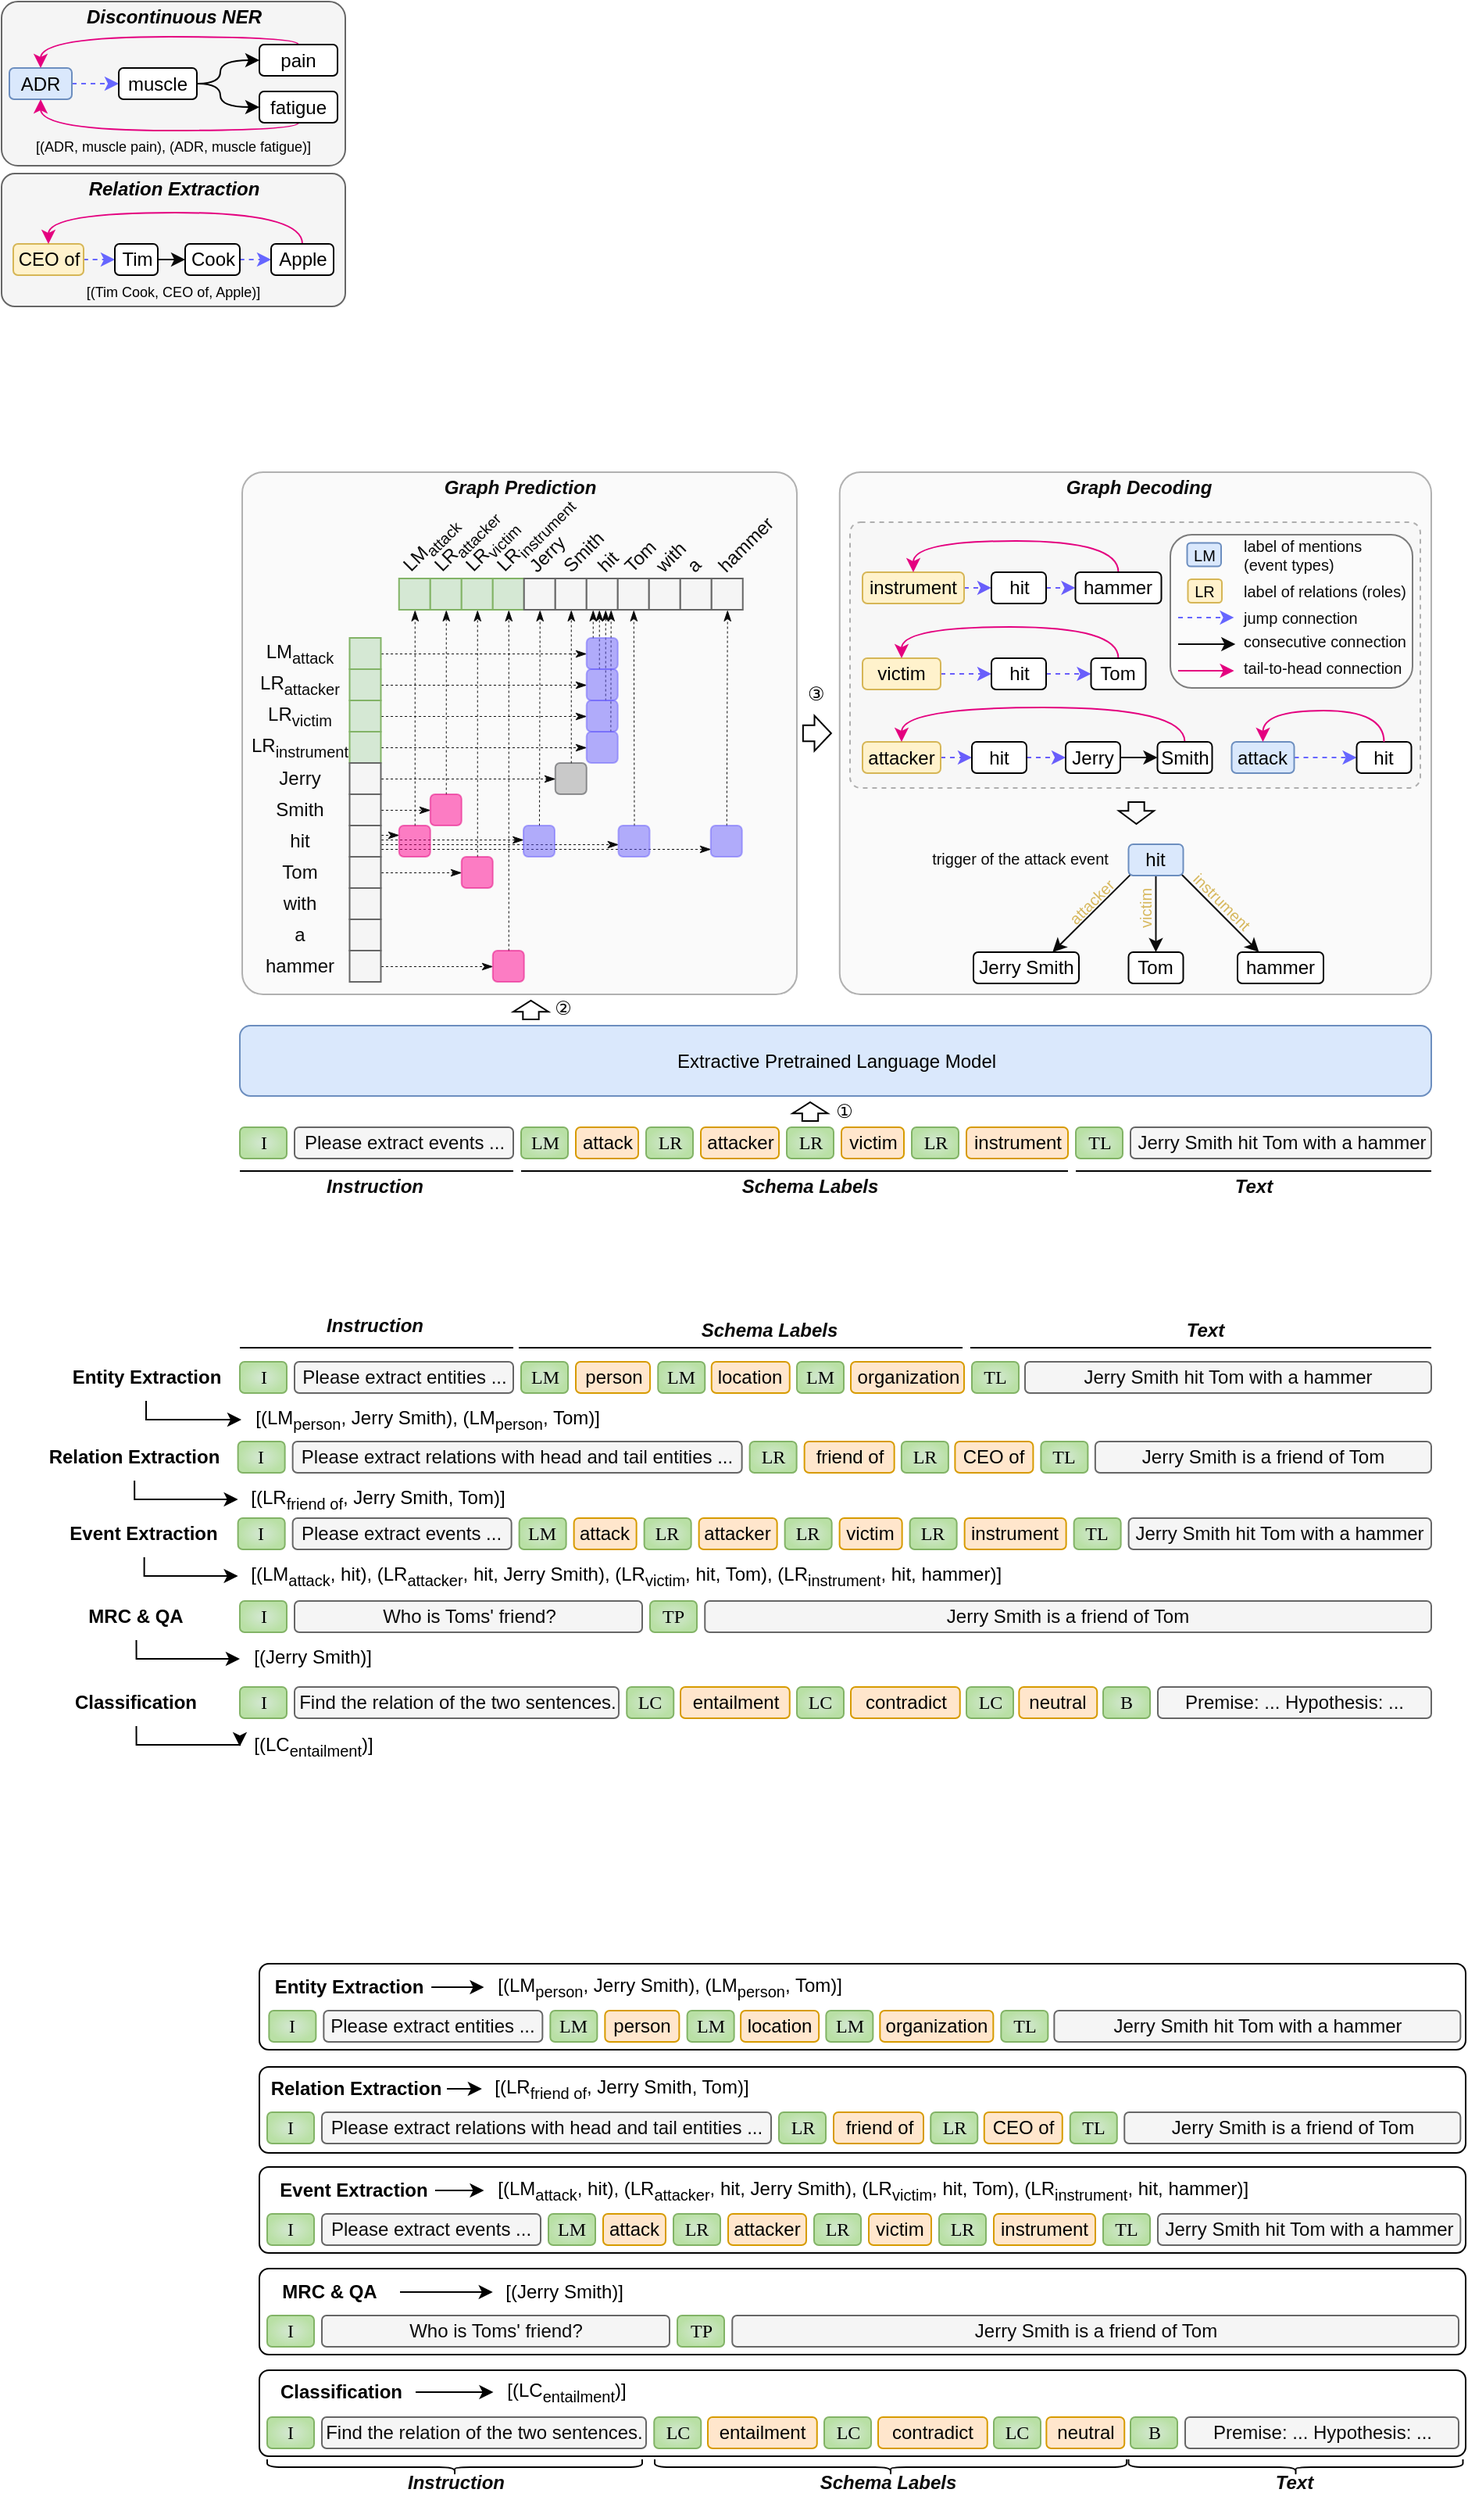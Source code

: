 <mxfile version="15.4.0" type="device"><diagram id="D4W17IsfRxNNDZhIrcSA" name="Page-1"><mxGraphModel dx="1185" dy="678" grid="1" gridSize="5" guides="1" tooltips="1" connect="1" arrows="1" fold="1" page="1" pageScale="1" pageWidth="570" pageHeight="570" math="0" shadow="0"><root><mxCell id="0"/><mxCell id="1" parent="0"/><mxCell id="V6vkH0tKSTpaF3_4yvao-186" value="" style="rounded=1;whiteSpace=wrap;html=1;fillColor=none;align=left;arcSize=11;" vertex="1" parent="1"><mxGeometry x="195" y="1270" width="772" height="55" as="geometry"/></mxCell><mxCell id="V6vkH0tKSTpaF3_4yvao-184" value="" style="rounded=1;whiteSpace=wrap;html=1;fillColor=none;align=left;arcSize=11;" vertex="1" parent="1"><mxGeometry x="195" y="1336" width="772" height="55" as="geometry"/></mxCell><mxCell id="V6vkH0tKSTpaF3_4yvao-176" value="" style="rounded=1;whiteSpace=wrap;html=1;fillColor=none;align=left;arcSize=11;" vertex="1" parent="1"><mxGeometry x="195" y="1400" width="772" height="55" as="geometry"/></mxCell><mxCell id="V6vkH0tKSTpaF3_4yvao-174" value="" style="rounded=1;whiteSpace=wrap;html=1;fillColor=none;align=left;arcSize=11;" vertex="1" parent="1"><mxGeometry x="195" y="1465" width="772" height="55" as="geometry"/></mxCell><mxCell id="V6vkH0tKSTpaF3_4yvao-169" value="" style="rounded=1;whiteSpace=wrap;html=1;fillColor=none;align=left;arcSize=11;" vertex="1" parent="1"><mxGeometry x="195" y="1530" width="772" height="55" as="geometry"/></mxCell><mxCell id="1bt9BP2uNZpwjicHUbcD-264" value="" style="rounded=1;whiteSpace=wrap;html=1;shadow=0;glass=0;sketch=0;fontFamily=Helvetica;fontSize=12;gradientDirection=radial;align=left;fillColor=#f5f5f5;arcSize=4;strokeColor=#666666;fontColor=#333333;opacity=50;" parent="1" vertex="1"><mxGeometry x="566.38" y="316" width="378.62" height="334" as="geometry"/></mxCell><mxCell id="1bt9BP2uNZpwjicHUbcD-177" value="" style="rounded=1;whiteSpace=wrap;html=1;shadow=0;glass=0;sketch=0;fontFamily=Helvetica;fontSize=12;gradientDirection=radial;align=left;fillColor=#f5f5f5;arcSize=4;strokeColor=#666666;fontColor=#333333;opacity=50;" parent="1" vertex="1"><mxGeometry x="184" y="316" width="355" height="334" as="geometry"/></mxCell><mxCell id="1bt9BP2uNZpwjicHUbcD-245" value="" style="rounded=1;whiteSpace=wrap;html=1;shadow=0;glass=0;sketch=0;fontFamily=Helvetica;fontSize=12;gradientDirection=radial;align=left;fillColor=#f5f5f5;arcSize=4;strokeColor=#666666;fontColor=#333333;opacity=50;dashed=1;" parent="1" vertex="1"><mxGeometry x="573" y="348" width="365" height="170" as="geometry"/></mxCell><mxCell id="1bt9BP2uNZpwjicHUbcD-22" value="" style="rounded=1;whiteSpace=wrap;html=1;fillColor=#f5f5f5;arcSize=10;strokeColor=#666666;fontColor=#333333;" parent="1" vertex="1"><mxGeometry x="30" y="125" width="220" height="85" as="geometry"/></mxCell><mxCell id="1bt9BP2uNZpwjicHUbcD-23" value="Relation Extraction" style="text;html=1;strokeColor=none;fillColor=none;align=center;verticalAlign=middle;whiteSpace=wrap;rounded=0;dashed=1;fontStyle=3" parent="1" vertex="1"><mxGeometry x="77.5" y="125" width="125" height="20" as="geometry"/></mxCell><mxCell id="1bt9BP2uNZpwjicHUbcD-19" value="" style="rounded=1;whiteSpace=wrap;html=1;fillColor=#f5f5f5;arcSize=10;strokeColor=#666666;fontColor=#333333;" parent="1" vertex="1"><mxGeometry x="30" y="15" width="220" height="105" as="geometry"/></mxCell><mxCell id="n-tvUnUJGBtAsgGFLaXI-2" value="Please extract events ..." style="rounded=1;whiteSpace=wrap;html=1;fillColor=#f5f5f5;strokeColor=#666666;fontColor=#0A0A0A;" parent="1" vertex="1"><mxGeometry x="217.5" y="735" width="140" height="20" as="geometry"/></mxCell><mxCell id="n-tvUnUJGBtAsgGFLaXI-3" value="LM" style="rounded=1;whiteSpace=wrap;html=1;fillColor=#d5e8d4;strokeColor=#82b366;fontFamily=Lucida Console;shadow=0;glass=0;sketch=0;gradientDirection=radial;gradientColor=#B9E0A5;" parent="1" vertex="1"><mxGeometry x="362.5" y="735" width="30" height="20" as="geometry"/></mxCell><mxCell id="n-tvUnUJGBtAsgGFLaXI-4" value="I" style="rounded=1;whiteSpace=wrap;html=1;fillColor=#d5e8d4;strokeColor=#82b366;fontFamily=Lucida Console;shadow=0;glass=0;sketch=0;gradientDirection=radial;gradientColor=#B9E0A5;" parent="1" vertex="1"><mxGeometry x="182.5" y="735" width="30" height="20" as="geometry"/></mxCell><mxCell id="1bt9BP2uNZpwjicHUbcD-4" style="edgeStyle=orthogonalEdgeStyle;rounded=0;orthogonalLoop=1;jettySize=auto;html=1;exitX=1;exitY=0.5;exitDx=0;exitDy=0;entryX=0;entryY=0.5;entryDx=0;entryDy=0;strokeColor=#6666FF;dashed=1;" parent="1" source="1bt9BP2uNZpwjicHUbcD-2" target="1bt9BP2uNZpwjicHUbcD-3" edge="1"><mxGeometry relative="1" as="geometry"/></mxCell><mxCell id="1bt9BP2uNZpwjicHUbcD-2" value="ADR" style="rounded=1;whiteSpace=wrap;html=1;fillColor=#dae8fc;strokeColor=#6c8ebf;" parent="1" vertex="1"><mxGeometry x="35" y="57.5" width="40" height="20" as="geometry"/></mxCell><mxCell id="1bt9BP2uNZpwjicHUbcD-6" style="edgeStyle=orthogonalEdgeStyle;rounded=0;orthogonalLoop=1;jettySize=auto;html=1;exitX=1;exitY=0.5;exitDx=0;exitDy=0;entryX=0;entryY=0.5;entryDx=0;entryDy=0;curved=1;" parent="1" source="1bt9BP2uNZpwjicHUbcD-3" target="1bt9BP2uNZpwjicHUbcD-5" edge="1"><mxGeometry relative="1" as="geometry"><Array as="points"><mxPoint x="170" y="67.5"/><mxPoint x="170" y="82.5"/></Array></mxGeometry></mxCell><mxCell id="1bt9BP2uNZpwjicHUbcD-8" style="edgeStyle=orthogonalEdgeStyle;rounded=0;orthogonalLoop=1;jettySize=auto;html=1;exitX=1;exitY=0.5;exitDx=0;exitDy=0;entryX=0;entryY=0.5;entryDx=0;entryDy=0;curved=1;" parent="1" source="1bt9BP2uNZpwjicHUbcD-3" target="1bt9BP2uNZpwjicHUbcD-7" edge="1"><mxGeometry relative="1" as="geometry"><Array as="points"><mxPoint x="170" y="67.5"/><mxPoint x="170" y="52.5"/></Array></mxGeometry></mxCell><mxCell id="1bt9BP2uNZpwjicHUbcD-3" value="muscle" style="rounded=1;whiteSpace=wrap;html=1;" parent="1" vertex="1"><mxGeometry x="105" y="57.5" width="50" height="20" as="geometry"/></mxCell><mxCell id="1bt9BP2uNZpwjicHUbcD-10" style="edgeStyle=orthogonalEdgeStyle;curved=1;rounded=0;orthogonalLoop=1;jettySize=auto;html=1;exitX=0.5;exitY=1;exitDx=0;exitDy=0;entryX=0.5;entryY=1;entryDx=0;entryDy=0;strokeColor=#E4007F;" parent="1" source="1bt9BP2uNZpwjicHUbcD-5" target="1bt9BP2uNZpwjicHUbcD-2" edge="1"><mxGeometry relative="1" as="geometry"><Array as="points"><mxPoint x="220" y="97.5"/><mxPoint x="55" y="97.5"/></Array></mxGeometry></mxCell><mxCell id="1bt9BP2uNZpwjicHUbcD-5" value="fatigue" style="rounded=1;whiteSpace=wrap;html=1;" parent="1" vertex="1"><mxGeometry x="195" y="72.5" width="50" height="20" as="geometry"/></mxCell><mxCell id="1bt9BP2uNZpwjicHUbcD-9" style="edgeStyle=orthogonalEdgeStyle;curved=1;rounded=0;orthogonalLoop=1;jettySize=auto;html=1;exitX=0.5;exitY=0;exitDx=0;exitDy=0;entryX=0.5;entryY=0;entryDx=0;entryDy=0;strokeColor=#E4007F;" parent="1" source="1bt9BP2uNZpwjicHUbcD-7" target="1bt9BP2uNZpwjicHUbcD-2" edge="1"><mxGeometry relative="1" as="geometry"><Array as="points"><mxPoint x="220" y="37.5"/><mxPoint x="55" y="37.5"/></Array></mxGeometry></mxCell><mxCell id="1bt9BP2uNZpwjicHUbcD-7" value="pain" style="rounded=1;whiteSpace=wrap;html=1;" parent="1" vertex="1"><mxGeometry x="195" y="42.5" width="50" height="20" as="geometry"/></mxCell><mxCell id="1bt9BP2uNZpwjicHUbcD-15" style="edgeStyle=orthogonalEdgeStyle;curved=1;rounded=0;orthogonalLoop=1;jettySize=auto;html=1;exitX=1;exitY=0.5;exitDx=0;exitDy=0;entryX=0;entryY=0.5;entryDx=0;entryDy=0;strokeColor=#6666FF;dashed=1;" parent="1" source="1bt9BP2uNZpwjicHUbcD-11" target="1bt9BP2uNZpwjicHUbcD-12" edge="1"><mxGeometry relative="1" as="geometry"/></mxCell><mxCell id="1bt9BP2uNZpwjicHUbcD-11" value="CEO of" style="rounded=1;whiteSpace=wrap;html=1;fillColor=#fff2cc;strokeColor=#d6b656;" parent="1" vertex="1"><mxGeometry x="37.5" y="170" width="45" height="20" as="geometry"/></mxCell><mxCell id="1bt9BP2uNZpwjicHUbcD-17" style="edgeStyle=orthogonalEdgeStyle;curved=1;rounded=0;orthogonalLoop=1;jettySize=auto;html=1;exitX=1;exitY=0.5;exitDx=0;exitDy=0;entryX=0;entryY=0.5;entryDx=0;entryDy=0;strokeColor=#0A0A0A;" parent="1" source="1bt9BP2uNZpwjicHUbcD-12" target="1bt9BP2uNZpwjicHUbcD-13" edge="1"><mxGeometry relative="1" as="geometry"/></mxCell><mxCell id="1bt9BP2uNZpwjicHUbcD-12" value="Tim" style="rounded=1;whiteSpace=wrap;html=1;" parent="1" vertex="1"><mxGeometry x="102.5" y="170" width="27.5" height="20" as="geometry"/></mxCell><mxCell id="1bt9BP2uNZpwjicHUbcD-16" style="edgeStyle=orthogonalEdgeStyle;curved=1;rounded=0;orthogonalLoop=1;jettySize=auto;html=1;exitX=1;exitY=0.5;exitDx=0;exitDy=0;entryX=0;entryY=0.5;entryDx=0;entryDy=0;strokeColor=#6666FF;dashed=1;" parent="1" source="1bt9BP2uNZpwjicHUbcD-13" target="1bt9BP2uNZpwjicHUbcD-14" edge="1"><mxGeometry relative="1" as="geometry"/></mxCell><mxCell id="1bt9BP2uNZpwjicHUbcD-13" value="Cook" style="rounded=1;whiteSpace=wrap;html=1;" parent="1" vertex="1"><mxGeometry x="147.5" y="170" width="35" height="20" as="geometry"/></mxCell><mxCell id="1bt9BP2uNZpwjicHUbcD-18" style="edgeStyle=orthogonalEdgeStyle;curved=1;rounded=0;orthogonalLoop=1;jettySize=auto;html=1;exitX=0.5;exitY=0;exitDx=0;exitDy=0;entryX=0.5;entryY=0;entryDx=0;entryDy=0;strokeColor=#E4007F;" parent="1" source="1bt9BP2uNZpwjicHUbcD-14" target="1bt9BP2uNZpwjicHUbcD-11" edge="1"><mxGeometry relative="1" as="geometry"><Array as="points"><mxPoint x="222" y="150"/><mxPoint x="60" y="150"/></Array></mxGeometry></mxCell><mxCell id="1bt9BP2uNZpwjicHUbcD-14" value="Apple" style="rounded=1;whiteSpace=wrap;html=1;" parent="1" vertex="1"><mxGeometry x="202.5" y="170" width="40" height="20" as="geometry"/></mxCell><mxCell id="1bt9BP2uNZpwjicHUbcD-20" value="Discontinuous NER" style="text;html=1;strokeColor=none;fillColor=none;align=center;verticalAlign=middle;whiteSpace=wrap;rounded=0;dashed=1;fontStyle=3" parent="1" vertex="1"><mxGeometry x="77.5" y="15" width="125" height="20" as="geometry"/></mxCell><mxCell id="1bt9BP2uNZpwjicHUbcD-24" value="[(ADR, muscle pain), (ADR, muscle fatigue)]" style="text;html=1;strokeColor=none;fillColor=none;align=center;verticalAlign=middle;whiteSpace=wrap;rounded=0;fontSize=9;" parent="1" vertex="1"><mxGeometry x="45" y="98" width="190" height="20" as="geometry"/></mxCell><mxCell id="1bt9BP2uNZpwjicHUbcD-26" value="[(Tim Cook, CEO of, Apple)]" style="text;html=1;strokeColor=none;fillColor=none;align=center;verticalAlign=middle;whiteSpace=wrap;rounded=0;fontSize=9;" parent="1" vertex="1"><mxGeometry x="80" y="193" width="120" height="15" as="geometry"/></mxCell><mxCell id="1bt9BP2uNZpwjicHUbcD-27" value="attack" style="rounded=1;whiteSpace=wrap;html=1;fillColor=#ffe6cc;strokeColor=#d79b00;" parent="1" vertex="1"><mxGeometry x="397.5" y="735" width="40" height="20" as="geometry"/></mxCell><mxCell id="1bt9BP2uNZpwjicHUbcD-28" value="LR" style="rounded=1;whiteSpace=wrap;html=1;fillColor=#d5e8d4;strokeColor=#82b366;fontFamily=Lucida Console;shadow=0;glass=0;sketch=0;gradientDirection=radial;gradientColor=#B9E0A5;" parent="1" vertex="1"><mxGeometry x="442.5" y="735" width="30" height="20" as="geometry"/></mxCell><mxCell id="1bt9BP2uNZpwjicHUbcD-29" value="attacker" style="rounded=1;whiteSpace=wrap;html=1;fillColor=#ffe6cc;strokeColor=#d79b00;" parent="1" vertex="1"><mxGeometry x="477.5" y="735" width="50" height="20" as="geometry"/></mxCell><mxCell id="1bt9BP2uNZpwjicHUbcD-30" value="LR" style="rounded=1;whiteSpace=wrap;html=1;fillColor=#d5e8d4;strokeColor=#82b366;fontFamily=Lucida Console;shadow=0;glass=0;sketch=0;gradientDirection=radial;gradientColor=#B9E0A5;" parent="1" vertex="1"><mxGeometry x="532.5" y="735" width="30" height="20" as="geometry"/></mxCell><mxCell id="1bt9BP2uNZpwjicHUbcD-31" value="victim" style="rounded=1;whiteSpace=wrap;html=1;fillColor=#ffe6cc;strokeColor=#d79b00;" parent="1" vertex="1"><mxGeometry x="567.5" y="735" width="40" height="20" as="geometry"/></mxCell><mxCell id="1bt9BP2uNZpwjicHUbcD-32" value="LR" style="rounded=1;whiteSpace=wrap;html=1;fillColor=#d5e8d4;strokeColor=#82b366;fontFamily=Lucida Console;shadow=0;glass=0;sketch=0;gradientDirection=radial;gradientColor=#B9E0A5;" parent="1" vertex="1"><mxGeometry x="612.5" y="735" width="30" height="20" as="geometry"/></mxCell><mxCell id="1bt9BP2uNZpwjicHUbcD-33" value="instrument" style="rounded=1;whiteSpace=wrap;html=1;fillColor=#ffe6cc;strokeColor=#d79b00;" parent="1" vertex="1"><mxGeometry x="647.5" y="735" width="65" height="20" as="geometry"/></mxCell><mxCell id="1bt9BP2uNZpwjicHUbcD-34" value="Jerry Smith hit Tom with a hammer" style="rounded=1;whiteSpace=wrap;html=1;fillColor=#f5f5f5;strokeColor=#666666;fontColor=#0A0A0A;" parent="1" vertex="1"><mxGeometry x="752.5" y="735" width="192.5" height="20" as="geometry"/></mxCell><mxCell id="1bt9BP2uNZpwjicHUbcD-35" value="TL" style="rounded=1;whiteSpace=wrap;html=1;fillColor=#d5e8d4;strokeColor=#82b366;fontFamily=Lucida Console;shadow=0;glass=0;sketch=0;gradientDirection=radial;gradientColor=#B9E0A5;" parent="1" vertex="1"><mxGeometry x="717.5" y="735" width="30" height="20" as="geometry"/></mxCell><mxCell id="1bt9BP2uNZpwjicHUbcD-42" value="Extractive Pretrained Language Model" style="rounded=1;whiteSpace=wrap;html=1;fontFamily=Helvetica;fontSize=12;fillColor=#dae8fc;strokeColor=#6c8ebf;gradientDirection=radial;" parent="1" vertex="1"><mxGeometry x="182.5" y="670" width="762.5" height="45" as="geometry"/></mxCell><mxCell id="1bt9BP2uNZpwjicHUbcD-43" value="" style="shape=singleArrow;direction=north;whiteSpace=wrap;html=1;fontFamily=Helvetica;fontSize=12;fontColor=#0A0A0A;fillColor=none;arrowWidth=0.452;arrowSize=0.594;" parent="1" vertex="1"><mxGeometry x="536.25" y="719" width="22.5" height="12" as="geometry"/></mxCell><mxCell id="1bt9BP2uNZpwjicHUbcD-44" value="Instruction" style="text;html=1;strokeColor=none;fillColor=none;align=center;verticalAlign=middle;whiteSpace=wrap;rounded=0;shadow=0;glass=0;sketch=0;fontFamily=Helvetica;fontSize=12;fontColor=#0A0A0A;fontStyle=3" parent="1" vertex="1"><mxGeometry x="238.75" y="763" width="60" height="20" as="geometry"/></mxCell><mxCell id="1bt9BP2uNZpwjicHUbcD-49" value="" style="line;strokeWidth=1;fillColor=none;align=left;verticalAlign=middle;spacingTop=-1;spacingLeft=3;spacingRight=3;rotatable=0;labelPosition=right;points=[];portConstraint=eastwest;shadow=0;glass=0;sketch=0;fontFamily=Times New Roman;fontSize=12;fontColor=#0A0A0A;" parent="1" vertex="1"><mxGeometry x="182.5" y="759" width="175" height="8" as="geometry"/></mxCell><mxCell id="1bt9BP2uNZpwjicHUbcD-50" value="" style="line;strokeWidth=1;fillColor=none;align=left;verticalAlign=middle;spacingTop=-1;spacingLeft=3;spacingRight=3;rotatable=0;labelPosition=right;points=[];portConstraint=eastwest;shadow=0;glass=0;sketch=0;fontFamily=Times New Roman;fontSize=12;fontColor=#0A0A0A;" parent="1" vertex="1"><mxGeometry x="362.5" y="759" width="350" height="8" as="geometry"/></mxCell><mxCell id="1bt9BP2uNZpwjicHUbcD-51" value="Schema Labels" style="text;html=1;strokeColor=none;fillColor=none;align=center;verticalAlign=middle;whiteSpace=wrap;rounded=0;shadow=0;glass=0;sketch=0;fontFamily=Helvetica;fontSize=12;fontColor=#0A0A0A;fontStyle=3" parent="1" vertex="1"><mxGeometry x="500" y="763" width="95" height="20" as="geometry"/></mxCell><mxCell id="1bt9BP2uNZpwjicHUbcD-52" value="" style="line;strokeWidth=1;fillColor=none;align=left;verticalAlign=middle;spacingTop=-1;spacingLeft=3;spacingRight=3;rotatable=0;labelPosition=right;points=[];portConstraint=eastwest;shadow=0;glass=0;sketch=0;fontFamily=Times New Roman;fontSize=12;fontColor=#0A0A0A;" parent="1" vertex="1"><mxGeometry x="717.5" y="759" width="227.5" height="8" as="geometry"/></mxCell><mxCell id="1bt9BP2uNZpwjicHUbcD-53" value="Text" style="text;html=1;strokeColor=none;fillColor=none;align=center;verticalAlign=middle;whiteSpace=wrap;rounded=0;shadow=0;glass=0;sketch=0;fontFamily=Helvetica;fontSize=12;fontColor=#0A0A0A;fontStyle=3" parent="1" vertex="1"><mxGeometry x="783.75" y="763" width="95" height="20" as="geometry"/></mxCell><mxCell id="1bt9BP2uNZpwjicHUbcD-55" value="" style="rounded=0;whiteSpace=wrap;html=1;shadow=0;glass=0;sketch=0;fontFamily=Times New Roman;fontSize=12;gradientDirection=radial;fillColor=#d5e8d4;strokeColor=#82b366;" parent="1" vertex="1"><mxGeometry x="284.38" y="384" width="20" height="20" as="geometry"/></mxCell><mxCell id="1bt9BP2uNZpwjicHUbcD-56" value="" style="rounded=0;whiteSpace=wrap;html=1;shadow=0;glass=0;sketch=0;fontFamily=Times New Roman;fontSize=12;gradientDirection=radial;fillColor=#d5e8d4;strokeColor=#82b366;" parent="1" vertex="1"><mxGeometry x="304.38" y="384" width="20" height="20" as="geometry"/></mxCell><mxCell id="1bt9BP2uNZpwjicHUbcD-57" value="" style="rounded=0;whiteSpace=wrap;html=1;shadow=0;glass=0;sketch=0;fontFamily=Times New Roman;fontSize=12;gradientDirection=radial;fillColor=#d5e8d4;strokeColor=#82b366;" parent="1" vertex="1"><mxGeometry x="324.38" y="384" width="20" height="20" as="geometry"/></mxCell><mxCell id="1bt9BP2uNZpwjicHUbcD-58" value="" style="rounded=0;whiteSpace=wrap;html=1;shadow=0;glass=0;sketch=0;fontFamily=Times New Roman;fontSize=12;gradientDirection=radial;fillColor=#d5e8d4;strokeColor=#82b366;" parent="1" vertex="1"><mxGeometry x="344.38" y="384" width="20" height="20" as="geometry"/></mxCell><mxCell id="1bt9BP2uNZpwjicHUbcD-59" value="" style="rounded=0;whiteSpace=wrap;html=1;shadow=0;glass=0;sketch=0;fontFamily=Times New Roman;fontSize=12;gradientDirection=radial;fillColor=#f5f5f5;strokeColor=#666666;fontColor=#333333;" parent="1" vertex="1"><mxGeometry x="364.38" y="384" width="20" height="20" as="geometry"/></mxCell><mxCell id="1bt9BP2uNZpwjicHUbcD-60" value="" style="rounded=0;whiteSpace=wrap;html=1;shadow=0;glass=0;sketch=0;fontFamily=Times New Roman;fontSize=12;gradientDirection=radial;fillColor=#f5f5f5;strokeColor=#666666;fontColor=#333333;" parent="1" vertex="1"><mxGeometry x="384.38" y="384" width="20" height="20" as="geometry"/></mxCell><mxCell id="1bt9BP2uNZpwjicHUbcD-61" value="" style="rounded=0;whiteSpace=wrap;html=1;shadow=0;glass=0;sketch=0;fontFamily=Times New Roman;fontSize=12;gradientDirection=radial;fillColor=#f5f5f5;strokeColor=#666666;fontColor=#333333;" parent="1" vertex="1"><mxGeometry x="404.38" y="384" width="20" height="20" as="geometry"/></mxCell><mxCell id="1bt9BP2uNZpwjicHUbcD-62" value="" style="rounded=0;whiteSpace=wrap;html=1;shadow=0;glass=0;sketch=0;fontFamily=Times New Roman;fontSize=12;gradientDirection=radial;fillColor=#f5f5f5;strokeColor=#666666;fontColor=#333333;" parent="1" vertex="1"><mxGeometry x="424.38" y="384" width="20" height="20" as="geometry"/></mxCell><mxCell id="1bt9BP2uNZpwjicHUbcD-63" value="" style="rounded=0;whiteSpace=wrap;html=1;shadow=0;glass=0;sketch=0;fontFamily=Times New Roman;fontSize=12;gradientDirection=radial;fillColor=#f5f5f5;strokeColor=#666666;fontColor=#333333;" parent="1" vertex="1"><mxGeometry x="444.38" y="384" width="20" height="20" as="geometry"/></mxCell><mxCell id="1bt9BP2uNZpwjicHUbcD-64" value="" style="rounded=0;whiteSpace=wrap;html=1;shadow=0;glass=0;sketch=0;fontFamily=Times New Roman;fontSize=12;gradientDirection=radial;fillColor=#f5f5f5;strokeColor=#666666;fontColor=#333333;" parent="1" vertex="1"><mxGeometry x="464.38" y="384" width="20" height="20" as="geometry"/></mxCell><mxCell id="1bt9BP2uNZpwjicHUbcD-158" style="edgeStyle=none;rounded=0;orthogonalLoop=1;jettySize=auto;html=1;exitX=1;exitY=0.5;exitDx=0;exitDy=0;entryX=0;entryY=0.5;entryDx=0;entryDy=0;dashed=1;fontFamily=Helvetica;fontSize=12;fontColor=#0A0A0A;endArrow=classicThin;endFill=1;strokeColor=#0A0A0A;strokeWidth=0.5;" parent="1" source="1bt9BP2uNZpwjicHUbcD-66" target="1bt9BP2uNZpwjicHUbcD-148" edge="1"><mxGeometry relative="1" as="geometry"/></mxCell><mxCell id="1bt9BP2uNZpwjicHUbcD-66" value="" style="rounded=0;whiteSpace=wrap;html=1;shadow=0;glass=0;sketch=0;fontFamily=Times New Roman;fontSize=12;gradientDirection=radial;fillColor=#d5e8d4;strokeColor=#82b366;" parent="1" vertex="1"><mxGeometry x="252.75" y="422" width="20" height="20" as="geometry"/></mxCell><mxCell id="1bt9BP2uNZpwjicHUbcD-160" style="edgeStyle=none;rounded=0;orthogonalLoop=1;jettySize=auto;html=1;exitX=1;exitY=0.5;exitDx=0;exitDy=0;entryX=0;entryY=0.5;entryDx=0;entryDy=0;dashed=1;fontFamily=Helvetica;fontSize=12;fontColor=#0A0A0A;endArrow=classicThin;endFill=1;strokeColor=#0A0A0A;strokeWidth=0.5;" parent="1" source="1bt9BP2uNZpwjicHUbcD-67" target="1bt9BP2uNZpwjicHUbcD-149" edge="1"><mxGeometry relative="1" as="geometry"/></mxCell><mxCell id="1bt9BP2uNZpwjicHUbcD-67" value="" style="rounded=0;whiteSpace=wrap;html=1;shadow=0;glass=0;sketch=0;fontFamily=Times New Roman;fontSize=12;gradientDirection=radial;fillColor=#d5e8d4;strokeColor=#82b366;" parent="1" vertex="1"><mxGeometry x="252.75" y="442" width="20" height="20" as="geometry"/></mxCell><mxCell id="1bt9BP2uNZpwjicHUbcD-162" style="edgeStyle=none;rounded=0;orthogonalLoop=1;jettySize=auto;html=1;exitX=1;exitY=0.5;exitDx=0;exitDy=0;entryX=0;entryY=0.5;entryDx=0;entryDy=0;dashed=1;fontFamily=Helvetica;fontSize=12;fontColor=#0A0A0A;endArrow=classicThin;endFill=1;strokeColor=#0A0A0A;strokeWidth=0.5;" parent="1" source="1bt9BP2uNZpwjicHUbcD-68" target="1bt9BP2uNZpwjicHUbcD-151" edge="1"><mxGeometry relative="1" as="geometry"/></mxCell><mxCell id="1bt9BP2uNZpwjicHUbcD-68" value="" style="rounded=0;whiteSpace=wrap;html=1;shadow=0;glass=0;sketch=0;fontFamily=Times New Roman;fontSize=12;gradientDirection=radial;fillColor=#d5e8d4;strokeColor=#82b366;" parent="1" vertex="1"><mxGeometry x="252.75" y="462" width="20" height="20" as="geometry"/></mxCell><mxCell id="1bt9BP2uNZpwjicHUbcD-164" style="edgeStyle=none;rounded=0;orthogonalLoop=1;jettySize=auto;html=1;exitX=1;exitY=0.5;exitDx=0;exitDy=0;entryX=0;entryY=0.5;entryDx=0;entryDy=0;dashed=1;fontFamily=Helvetica;fontSize=12;fontColor=#0A0A0A;endArrow=classicThin;endFill=1;strokeColor=#0A0A0A;strokeWidth=0.5;" parent="1" source="1bt9BP2uNZpwjicHUbcD-69" target="1bt9BP2uNZpwjicHUbcD-152" edge="1"><mxGeometry relative="1" as="geometry"/></mxCell><mxCell id="1bt9BP2uNZpwjicHUbcD-69" value="" style="rounded=0;whiteSpace=wrap;html=1;shadow=0;glass=0;sketch=0;fontFamily=Times New Roman;fontSize=12;gradientDirection=radial;fillColor=#d5e8d4;strokeColor=#82b366;" parent="1" vertex="1"><mxGeometry x="252.75" y="482" width="20" height="20" as="geometry"/></mxCell><mxCell id="1bt9BP2uNZpwjicHUbcD-166" style="edgeStyle=none;rounded=0;orthogonalLoop=1;jettySize=auto;html=1;exitX=1;exitY=0.5;exitDx=0;exitDy=0;entryX=0;entryY=0.5;entryDx=0;entryDy=0;dashed=1;fontFamily=Helvetica;fontSize=12;fontColor=#0A0A0A;endArrow=classicThin;endFill=1;strokeColor=#0A0A0A;strokeWidth=0.5;" parent="1" source="1bt9BP2uNZpwjicHUbcD-70" target="1bt9BP2uNZpwjicHUbcD-150" edge="1"><mxGeometry relative="1" as="geometry"/></mxCell><mxCell id="1bt9BP2uNZpwjicHUbcD-70" value="" style="rounded=0;whiteSpace=wrap;html=1;shadow=0;glass=0;sketch=0;fontFamily=Times New Roman;fontSize=12;gradientDirection=radial;fillColor=#f5f5f5;strokeColor=#666666;fontColor=#333333;" parent="1" vertex="1"><mxGeometry x="252.75" y="502" width="20" height="20" as="geometry"/></mxCell><mxCell id="1bt9BP2uNZpwjicHUbcD-168" style="edgeStyle=none;rounded=0;orthogonalLoop=1;jettySize=auto;html=1;exitX=1;exitY=0.5;exitDx=0;exitDy=0;entryX=0;entryY=0.5;entryDx=0;entryDy=0;dashed=1;fontFamily=Helvetica;fontSize=12;fontColor=#0A0A0A;endArrow=classicThin;endFill=1;strokeColor=#0A0A0A;strokeWidth=0.5;" parent="1" source="1bt9BP2uNZpwjicHUbcD-71" target="1bt9BP2uNZpwjicHUbcD-155" edge="1"><mxGeometry relative="1" as="geometry"/></mxCell><mxCell id="1bt9BP2uNZpwjicHUbcD-71" value="" style="rounded=0;whiteSpace=wrap;html=1;shadow=0;glass=0;sketch=0;fontFamily=Times New Roman;fontSize=12;gradientDirection=radial;fillColor=#f5f5f5;strokeColor=#666666;fontColor=#333333;" parent="1" vertex="1"><mxGeometry x="252.75" y="522" width="20" height="20" as="geometry"/></mxCell><mxCell id="1bt9BP2uNZpwjicHUbcD-170" style="edgeStyle=none;rounded=0;orthogonalLoop=1;jettySize=auto;html=1;exitX=1;exitY=0.5;exitDx=0;exitDy=0;entryX=0;entryY=0.5;entryDx=0;entryDy=0;dashed=1;fontFamily=Helvetica;fontSize=12;fontColor=#0A0A0A;endArrow=classicThin;endFill=1;strokeColor=#0A0A0A;strokeWidth=0.5;" parent="1" edge="1"><mxGeometry relative="1" as="geometry"><mxPoint x="272.75" y="548" as="sourcePoint"/><mxPoint x="284.38" y="548" as="targetPoint"/></mxGeometry></mxCell><mxCell id="1bt9BP2uNZpwjicHUbcD-256" style="edgeStyle=none;rounded=0;orthogonalLoop=1;jettySize=auto;html=1;exitX=1;exitY=0.5;exitDx=0;exitDy=0;entryX=0;entryY=0.5;entryDx=0;entryDy=0;dashed=1;labelBackgroundColor=none;fontFamily=Helvetica;fontSize=12;fontColor=default;endArrow=classicThin;endFill=1;strokeColor=#0A0A0A;strokeWidth=0.5;" parent="1" edge="1"><mxGeometry relative="1" as="geometry"><mxPoint x="272.75" y="551" as="sourcePoint"/><mxPoint x="364" y="551" as="targetPoint"/></mxGeometry></mxCell><mxCell id="1bt9BP2uNZpwjicHUbcD-257" style="edgeStyle=none;rounded=0;orthogonalLoop=1;jettySize=auto;html=1;exitX=1;exitY=0.5;exitDx=0;exitDy=0;entryX=0;entryY=0.5;entryDx=0;entryDy=0;dashed=1;labelBackgroundColor=none;fontFamily=Helvetica;fontSize=12;fontColor=default;endArrow=classicThin;endFill=1;strokeColor=#0A0A0A;strokeWidth=0.5;" parent="1" edge="1"><mxGeometry relative="1" as="geometry"><mxPoint x="272.75" y="554" as="sourcePoint"/><mxPoint x="424.76" y="554" as="targetPoint"/></mxGeometry></mxCell><mxCell id="1bt9BP2uNZpwjicHUbcD-258" style="edgeStyle=none;rounded=0;orthogonalLoop=1;jettySize=auto;html=1;exitX=1;exitY=0.5;exitDx=0;exitDy=0;entryX=0;entryY=0.5;entryDx=0;entryDy=0;dashed=1;labelBackgroundColor=none;fontFamily=Helvetica;fontSize=12;fontColor=default;endArrow=classicThin;endFill=1;strokeColor=#0A0A0A;strokeWidth=0.5;" parent="1" edge="1"><mxGeometry relative="1" as="geometry"><mxPoint x="272.75" y="557" as="sourcePoint"/><mxPoint x="483.88" y="557" as="targetPoint"/></mxGeometry></mxCell><mxCell id="1bt9BP2uNZpwjicHUbcD-72" value="" style="rounded=0;whiteSpace=wrap;html=1;shadow=0;glass=0;sketch=0;fontFamily=Times New Roman;fontSize=12;gradientDirection=radial;fillColor=#f5f5f5;strokeColor=#666666;fontColor=#333333;" parent="1" vertex="1"><mxGeometry x="252.75" y="542" width="20" height="20" as="geometry"/></mxCell><mxCell id="1bt9BP2uNZpwjicHUbcD-172" style="edgeStyle=none;rounded=0;orthogonalLoop=1;jettySize=auto;html=1;exitX=1;exitY=0.5;exitDx=0;exitDy=0;entryX=0;entryY=0.5;entryDx=0;entryDy=0;dashed=1;fontFamily=Helvetica;fontSize=12;fontColor=#0A0A0A;endArrow=classicThin;endFill=1;strokeColor=#0A0A0A;strokeWidth=0.5;" parent="1" source="1bt9BP2uNZpwjicHUbcD-73" target="1bt9BP2uNZpwjicHUbcD-156" edge="1"><mxGeometry relative="1" as="geometry"/></mxCell><mxCell id="1bt9BP2uNZpwjicHUbcD-73" value="" style="rounded=0;whiteSpace=wrap;html=1;shadow=0;glass=0;sketch=0;fontFamily=Times New Roman;fontSize=12;gradientDirection=radial;fillColor=#f5f5f5;strokeColor=#666666;fontColor=#333333;" parent="1" vertex="1"><mxGeometry x="252.75" y="562" width="20" height="20" as="geometry"/></mxCell><mxCell id="1bt9BP2uNZpwjicHUbcD-74" value="" style="rounded=0;whiteSpace=wrap;html=1;shadow=0;glass=0;sketch=0;fontFamily=Times New Roman;fontSize=12;gradientDirection=radial;fillColor=#f5f5f5;strokeColor=#666666;fontColor=#333333;" parent="1" vertex="1"><mxGeometry x="252.75" y="582" width="20" height="20" as="geometry"/></mxCell><mxCell id="1bt9BP2uNZpwjicHUbcD-75" value="" style="rounded=0;whiteSpace=wrap;html=1;shadow=0;glass=0;sketch=0;fontFamily=Times New Roman;fontSize=12;gradientDirection=radial;fillColor=#f5f5f5;strokeColor=#666666;fontColor=#333333;" parent="1" vertex="1"><mxGeometry x="252.75" y="602" width="20" height="20" as="geometry"/></mxCell><mxCell id="1bt9BP2uNZpwjicHUbcD-78" value="Graph Prediction" style="text;html=1;strokeColor=none;fillColor=none;align=center;verticalAlign=middle;whiteSpace=wrap;rounded=0;shadow=0;glass=0;sketch=0;fontFamily=Helvetica;fontSize=12;fontColor=#0A0A0A;fontStyle=3" parent="1" vertex="1"><mxGeometry x="306.5" y="316" width="110" height="20" as="geometry"/></mxCell><mxCell id="1bt9BP2uNZpwjicHUbcD-79" value="LM&lt;sub&gt;attack&lt;/sub&gt;" style="text;html=1;strokeColor=none;fillColor=none;align=center;verticalAlign=middle;whiteSpace=wrap;rounded=0;shadow=0;glass=0;sketch=0;fontFamily=Helvetica;fontSize=12;fontColor=#0A0A0A;" parent="1" vertex="1"><mxGeometry x="189" y="422" width="63.75" height="20" as="geometry"/></mxCell><mxCell id="1bt9BP2uNZpwjicHUbcD-80" value="LR&lt;sub&gt;attacker&lt;/sub&gt;" style="text;html=1;strokeColor=none;fillColor=none;align=center;verticalAlign=middle;whiteSpace=wrap;rounded=0;shadow=0;glass=0;sketch=0;fontFamily=Helvetica;fontSize=12;fontColor=#0A0A0A;" parent="1" vertex="1"><mxGeometry x="189" y="442" width="63.75" height="20" as="geometry"/></mxCell><mxCell id="1bt9BP2uNZpwjicHUbcD-81" value="LR&lt;sub&gt;victim&lt;/sub&gt;" style="text;html=1;strokeColor=none;fillColor=none;align=center;verticalAlign=middle;whiteSpace=wrap;rounded=0;shadow=0;glass=0;sketch=0;fontFamily=Helvetica;fontSize=12;fontColor=#0A0A0A;" parent="1" vertex="1"><mxGeometry x="189" y="462" width="63.75" height="20" as="geometry"/></mxCell><mxCell id="1bt9BP2uNZpwjicHUbcD-82" value="LR&lt;sub&gt;instrument&lt;/sub&gt;" style="text;html=1;strokeColor=none;fillColor=none;align=center;verticalAlign=middle;whiteSpace=wrap;rounded=0;shadow=0;glass=0;sketch=0;fontFamily=Helvetica;fontSize=12;fontColor=#0A0A0A;" parent="1" vertex="1"><mxGeometry x="189" y="482" width="63.75" height="20" as="geometry"/></mxCell><mxCell id="1bt9BP2uNZpwjicHUbcD-85" value="Jerry" style="text;html=1;strokeColor=none;fillColor=none;align=center;verticalAlign=middle;whiteSpace=wrap;rounded=0;shadow=0;glass=0;sketch=0;fontFamily=Helvetica;fontSize=12;fontColor=#0A0A0A;" parent="1" vertex="1"><mxGeometry x="189" y="502" width="63.75" height="20" as="geometry"/></mxCell><mxCell id="1bt9BP2uNZpwjicHUbcD-86" value="Smith" style="text;html=1;strokeColor=none;fillColor=none;align=center;verticalAlign=middle;whiteSpace=wrap;rounded=0;shadow=0;glass=0;sketch=0;fontFamily=Helvetica;fontSize=12;fontColor=#0A0A0A;" parent="1" vertex="1"><mxGeometry x="189" y="522" width="63.75" height="20" as="geometry"/></mxCell><mxCell id="1bt9BP2uNZpwjicHUbcD-87" value="Tom" style="text;html=1;strokeColor=none;fillColor=none;align=center;verticalAlign=middle;whiteSpace=wrap;rounded=0;shadow=0;glass=0;sketch=0;fontFamily=Helvetica;fontSize=12;fontColor=#0A0A0A;" parent="1" vertex="1"><mxGeometry x="189" y="562" width="63.75" height="20" as="geometry"/></mxCell><mxCell id="1bt9BP2uNZpwjicHUbcD-88" value="with" style="text;html=1;strokeColor=none;fillColor=none;align=center;verticalAlign=middle;whiteSpace=wrap;rounded=0;shadow=0;glass=0;sketch=0;fontFamily=Helvetica;fontSize=12;fontColor=#0A0A0A;" parent="1" vertex="1"><mxGeometry x="189" y="582" width="63.75" height="20" as="geometry"/></mxCell><mxCell id="1bt9BP2uNZpwjicHUbcD-89" value="a" style="text;html=1;strokeColor=none;fillColor=none;align=center;verticalAlign=middle;whiteSpace=wrap;rounded=0;shadow=0;glass=0;sketch=0;fontFamily=Helvetica;fontSize=12;fontColor=#0A0A0A;" parent="1" vertex="1"><mxGeometry x="189" y="602" width="63.75" height="20" as="geometry"/></mxCell><mxCell id="1bt9BP2uNZpwjicHUbcD-90" value="hammer" style="text;html=1;strokeColor=none;fillColor=none;align=center;verticalAlign=middle;whiteSpace=wrap;rounded=0;shadow=0;glass=0;sketch=0;fontFamily=Helvetica;fontSize=12;fontColor=#0A0A0A;" parent="1" vertex="1"><mxGeometry x="189" y="622" width="63.75" height="20" as="geometry"/></mxCell><mxCell id="1bt9BP2uNZpwjicHUbcD-91" value="&lt;span style=&quot;text-align: center&quot;&gt;LM&lt;/span&gt;&lt;sub style=&quot;text-align: center&quot;&gt;attack&lt;/sub&gt;" style="text;html=1;strokeColor=none;fillColor=none;align=left;verticalAlign=middle;whiteSpace=wrap;rounded=0;shadow=0;glass=0;sketch=0;fontFamily=Helvetica;fontSize=12;fontColor=#0A0A0A;rotation=-45;" parent="1" vertex="1"><mxGeometry x="279.13" y="347" width="63.75" height="20" as="geometry"/></mxCell><mxCell id="1bt9BP2uNZpwjicHUbcD-92" value="&lt;span style=&quot;text-align: center&quot;&gt;LR&lt;/span&gt;&lt;sub style=&quot;text-align: center&quot;&gt;attacker&lt;/sub&gt;" style="text;html=1;strokeColor=none;fillColor=none;align=left;verticalAlign=middle;whiteSpace=wrap;rounded=0;shadow=0;glass=0;sketch=0;fontFamily=Helvetica;fontSize=12;fontColor=#0A0A0A;rotation=-45;" parent="1" vertex="1"><mxGeometry x="299.13" y="347" width="63.75" height="20" as="geometry"/></mxCell><mxCell id="1bt9BP2uNZpwjicHUbcD-93" value="&lt;span style=&quot;text-align: center&quot;&gt;LR&lt;/span&gt;&lt;sub style=&quot;text-align: center&quot;&gt;victim&lt;/sub&gt;" style="text;html=1;strokeColor=none;fillColor=none;align=left;verticalAlign=middle;whiteSpace=wrap;rounded=0;shadow=0;glass=0;sketch=0;fontFamily=Helvetica;fontSize=12;fontColor=#0A0A0A;rotation=-45;" parent="1" vertex="1"><mxGeometry x="319.13" y="347" width="63.75" height="20" as="geometry"/></mxCell><mxCell id="1bt9BP2uNZpwjicHUbcD-94" value="&lt;span style=&quot;text-align: center&quot;&gt;LR&lt;/span&gt;&lt;sub style=&quot;text-align: center&quot;&gt;instrument&lt;/sub&gt;" style="text;html=1;strokeColor=none;fillColor=none;align=left;verticalAlign=middle;whiteSpace=wrap;rounded=0;shadow=0;glass=0;sketch=0;fontFamily=Helvetica;fontSize=12;fontColor=#0A0A0A;rotation=-45;" parent="1" vertex="1"><mxGeometry x="339.13" y="347" width="63.75" height="20" as="geometry"/></mxCell><mxCell id="1bt9BP2uNZpwjicHUbcD-95" value="Jerry" style="text;html=1;strokeColor=none;fillColor=none;align=left;verticalAlign=middle;whiteSpace=wrap;rounded=0;shadow=0;glass=0;sketch=0;fontFamily=Helvetica;fontSize=12;fontColor=#0A0A0A;rotation=-45;" parent="1" vertex="1"><mxGeometry x="359.13" y="347" width="63.75" height="20" as="geometry"/></mxCell><mxCell id="1bt9BP2uNZpwjicHUbcD-96" value="hit" style="text;html=1;strokeColor=none;fillColor=none;align=left;verticalAlign=middle;whiteSpace=wrap;rounded=0;shadow=0;glass=0;sketch=0;fontFamily=Helvetica;fontSize=12;fontColor=#0A0A0A;rotation=-45;" parent="1" vertex="1"><mxGeometry x="402.88" y="347" width="63.75" height="20" as="geometry"/></mxCell><mxCell id="1bt9BP2uNZpwjicHUbcD-97" value="Tom" style="text;html=1;strokeColor=none;fillColor=none;align=left;verticalAlign=middle;whiteSpace=wrap;rounded=0;shadow=0;glass=0;sketch=0;fontFamily=Helvetica;fontSize=12;fontColor=#0A0A0A;rotation=-45;" parent="1" vertex="1"><mxGeometry x="420.13" y="347" width="63.75" height="20" as="geometry"/></mxCell><mxCell id="1bt9BP2uNZpwjicHUbcD-98" value="with" style="text;html=1;strokeColor=none;fillColor=none;align=left;verticalAlign=middle;whiteSpace=wrap;rounded=0;shadow=0;glass=0;sketch=0;fontFamily=Helvetica;fontSize=12;fontColor=#0A0A0A;rotation=-45;" parent="1" vertex="1"><mxGeometry x="440.13" y="347" width="63.75" height="20" as="geometry"/></mxCell><mxCell id="1bt9BP2uNZpwjicHUbcD-99" value="a" style="text;html=1;strokeColor=none;fillColor=none;align=left;verticalAlign=middle;whiteSpace=wrap;rounded=0;shadow=0;glass=0;sketch=0;fontFamily=Helvetica;fontSize=12;fontColor=#0A0A0A;rotation=-45;" parent="1" vertex="1"><mxGeometry x="460.13" y="347" width="63.75" height="20" as="geometry"/></mxCell><mxCell id="1bt9BP2uNZpwjicHUbcD-100" value="hammer" style="text;html=1;strokeColor=none;fillColor=none;align=left;verticalAlign=middle;whiteSpace=wrap;rounded=0;shadow=0;glass=0;sketch=0;fontFamily=Helvetica;fontSize=12;fontColor=#0A0A0A;rotation=-45;" parent="1" vertex="1"><mxGeometry x="480.13" y="347" width="63.75" height="20" as="geometry"/></mxCell><mxCell id="1bt9BP2uNZpwjicHUbcD-174" style="edgeStyle=none;rounded=0;orthogonalLoop=1;jettySize=auto;html=1;exitX=1;exitY=0.5;exitDx=0;exitDy=0;entryX=0;entryY=0.5;entryDx=0;entryDy=0;dashed=1;fontFamily=Helvetica;fontSize=12;fontColor=#0A0A0A;endArrow=classicThin;endFill=1;strokeColor=#0A0A0A;strokeWidth=0.5;" parent="1" source="1bt9BP2uNZpwjicHUbcD-139" target="1bt9BP2uNZpwjicHUbcD-157" edge="1"><mxGeometry relative="1" as="geometry"/></mxCell><mxCell id="1bt9BP2uNZpwjicHUbcD-139" value="" style="rounded=0;whiteSpace=wrap;html=1;shadow=0;glass=0;sketch=0;fontFamily=Times New Roman;fontSize=12;gradientDirection=radial;fillColor=#f5f5f5;strokeColor=#666666;fontColor=#333333;" parent="1" vertex="1"><mxGeometry x="252.75" y="622" width="20" height="20" as="geometry"/></mxCell><mxCell id="1bt9BP2uNZpwjicHUbcD-140" value="hit" style="text;html=1;strokeColor=none;fillColor=none;align=center;verticalAlign=middle;whiteSpace=wrap;rounded=0;shadow=0;glass=0;sketch=0;fontFamily=Helvetica;fontSize=12;fontColor=#0A0A0A;" parent="1" vertex="1"><mxGeometry x="189" y="542" width="63.75" height="20" as="geometry"/></mxCell><mxCell id="1bt9BP2uNZpwjicHUbcD-141" value="" style="rounded=0;whiteSpace=wrap;html=1;shadow=0;glass=0;sketch=0;fontFamily=Times New Roman;fontSize=12;gradientDirection=radial;fillColor=#f5f5f5;strokeColor=#666666;fontColor=#333333;" parent="1" vertex="1"><mxGeometry x="484.38" y="384" width="20" height="20" as="geometry"/></mxCell><mxCell id="1bt9BP2uNZpwjicHUbcD-146" value="Smith" style="text;html=1;strokeColor=none;fillColor=none;align=left;verticalAlign=middle;whiteSpace=wrap;rounded=0;shadow=0;glass=0;sketch=0;fontFamily=Helvetica;fontSize=12;fontColor=#0A0A0A;rotation=-45;" parent="1" vertex="1"><mxGeometry x="381.01" y="347" width="63.75" height="20" as="geometry"/></mxCell><mxCell id="1bt9BP2uNZpwjicHUbcD-167" style="edgeStyle=none;rounded=0;orthogonalLoop=1;jettySize=auto;html=1;exitX=0.5;exitY=0;exitDx=0;exitDy=0;entryX=0.5;entryY=1;entryDx=0;entryDy=0;dashed=1;fontFamily=Helvetica;fontSize=12;fontColor=#0A0A0A;endArrow=classicThin;endFill=1;strokeColor=#0A0A0A;strokeWidth=0.5;" parent="1" source="1bt9BP2uNZpwjicHUbcD-150" target="1bt9BP2uNZpwjicHUbcD-60" edge="1"><mxGeometry relative="1" as="geometry"/></mxCell><mxCell id="1bt9BP2uNZpwjicHUbcD-150" value="" style="rounded=1;whiteSpace=wrap;html=1;shadow=0;glass=0;sketch=0;fontFamily=Helvetica;fontSize=12;fillColor=#999999;gradientDirection=radial;align=left;strokeColor=#36393d;opacity=50;" parent="1" vertex="1"><mxGeometry x="384.38" y="502" width="20" height="20" as="geometry"/></mxCell><mxCell id="1bt9BP2uNZpwjicHUbcD-171" style="edgeStyle=none;rounded=0;orthogonalLoop=1;jettySize=auto;html=1;exitX=0.5;exitY=0;exitDx=0;exitDy=0;entryX=0.5;entryY=1;entryDx=0;entryDy=0;dashed=1;fontFamily=Helvetica;fontSize=12;fontColor=#0A0A0A;endArrow=classicThin;endFill=1;strokeColor=#0A0A0A;strokeWidth=0.5;" parent="1" source="1bt9BP2uNZpwjicHUbcD-153" target="1bt9BP2uNZpwjicHUbcD-55" edge="1"><mxGeometry relative="1" as="geometry"/></mxCell><mxCell id="1bt9BP2uNZpwjicHUbcD-169" style="edgeStyle=none;rounded=0;orthogonalLoop=1;jettySize=auto;html=1;exitX=0.5;exitY=0;exitDx=0;exitDy=0;entryX=0.5;entryY=1;entryDx=0;entryDy=0;dashed=1;fontFamily=Helvetica;fontSize=12;fontColor=#0A0A0A;endArrow=classicThin;endFill=1;strokeColor=#0A0A0A;strokeWidth=0.5;" parent="1" source="1bt9BP2uNZpwjicHUbcD-155" target="1bt9BP2uNZpwjicHUbcD-56" edge="1"><mxGeometry relative="1" as="geometry"/></mxCell><mxCell id="1bt9BP2uNZpwjicHUbcD-155" value="" style="rounded=1;whiteSpace=wrap;html=1;shadow=0;glass=0;sketch=0;fontFamily=Helvetica;fontSize=12;fillColor=#FF008E;gradientDirection=radial;align=left;strokeColor=#E4007F;opacity=50;" parent="1" vertex="1"><mxGeometry x="304.38" y="522" width="20" height="20" as="geometry"/></mxCell><mxCell id="1bt9BP2uNZpwjicHUbcD-173" style="edgeStyle=none;rounded=0;orthogonalLoop=1;jettySize=auto;html=1;exitX=0.5;exitY=0;exitDx=0;exitDy=0;entryX=0.5;entryY=1;entryDx=0;entryDy=0;dashed=1;fontFamily=Helvetica;fontSize=12;fontColor=#0A0A0A;endArrow=classicThin;endFill=1;strokeColor=#0A0A0A;strokeWidth=0.5;" parent="1" source="1bt9BP2uNZpwjicHUbcD-156" target="1bt9BP2uNZpwjicHUbcD-57" edge="1"><mxGeometry relative="1" as="geometry"/></mxCell><mxCell id="1bt9BP2uNZpwjicHUbcD-156" value="" style="rounded=1;whiteSpace=wrap;html=1;shadow=0;glass=0;sketch=0;fontFamily=Helvetica;fontSize=12;fillColor=#FF008E;gradientDirection=radial;align=left;strokeColor=#E4007F;opacity=50;" parent="1" vertex="1"><mxGeometry x="324.38" y="562" width="20" height="20" as="geometry"/></mxCell><mxCell id="1bt9BP2uNZpwjicHUbcD-175" style="edgeStyle=none;rounded=0;orthogonalLoop=1;jettySize=auto;html=1;exitX=0.5;exitY=0;exitDx=0;exitDy=0;entryX=0.5;entryY=1;entryDx=0;entryDy=0;dashed=1;fontFamily=Helvetica;fontSize=12;fontColor=#0A0A0A;endArrow=classicThin;endFill=1;strokeColor=#0A0A0A;strokeWidth=0.5;" parent="1" source="1bt9BP2uNZpwjicHUbcD-157" target="1bt9BP2uNZpwjicHUbcD-58" edge="1"><mxGeometry relative="1" as="geometry"/></mxCell><mxCell id="1bt9BP2uNZpwjicHUbcD-157" value="" style="rounded=1;whiteSpace=wrap;html=1;shadow=0;glass=0;sketch=0;fontFamily=Helvetica;fontSize=12;fillColor=#FF008E;gradientDirection=radial;align=left;strokeColor=#E4007F;opacity=50;" parent="1" vertex="1"><mxGeometry x="344.38" y="622" width="20" height="20" as="geometry"/></mxCell><mxCell id="1bt9BP2uNZpwjicHUbcD-182" style="edgeStyle=orthogonalEdgeStyle;rounded=0;orthogonalLoop=1;jettySize=auto;html=1;exitX=1;exitY=0.5;exitDx=0;exitDy=0;entryX=0;entryY=0.5;entryDx=0;entryDy=0;strokeColor=#6666FF;dashed=1;" parent="1" source="1bt9BP2uNZpwjicHUbcD-183" target="1bt9BP2uNZpwjicHUbcD-186" edge="1"><mxGeometry relative="1" as="geometry"/></mxCell><mxCell id="1bt9BP2uNZpwjicHUbcD-183" value="attack" style="rounded=1;whiteSpace=wrap;html=1;fillColor=#dae8fc;strokeColor=#6c8ebf;" parent="1" vertex="1"><mxGeometry x="817.25" y="488.5" width="40" height="20" as="geometry"/></mxCell><mxCell id="1bt9BP2uNZpwjicHUbcD-186" value="hit" style="rounded=1;whiteSpace=wrap;html=1;" parent="1" vertex="1"><mxGeometry x="897.25" y="488.5" width="35" height="20" as="geometry"/></mxCell><mxCell id="1bt9BP2uNZpwjicHUbcD-189" style="edgeStyle=orthogonalEdgeStyle;curved=1;rounded=0;orthogonalLoop=1;jettySize=auto;html=1;exitX=0.5;exitY=0;exitDx=0;exitDy=0;entryX=0.5;entryY=0;entryDx=0;entryDy=0;strokeColor=#E4007F;" parent="1" source="1bt9BP2uNZpwjicHUbcD-186" target="1bt9BP2uNZpwjicHUbcD-183" edge="1"><mxGeometry relative="1" as="geometry"><Array as="points"><mxPoint x="915.25" y="468.52"/><mxPoint x="837.25" y="468.52"/></Array><mxPoint x="1002.25" y="473.5" as="sourcePoint"/></mxGeometry></mxCell><mxCell id="1bt9BP2uNZpwjicHUbcD-197" style="edgeStyle=orthogonalEdgeStyle;rounded=0;orthogonalLoop=1;jettySize=auto;html=1;exitX=1;exitY=0.5;exitDx=0;exitDy=0;entryX=0;entryY=0.5;entryDx=0;entryDy=0;fontFamily=Helvetica;fontSize=12;fontColor=#FF0000;endArrow=classic;endFill=1;strokeColor=#695efb;strokeWidth=1;dashed=1;" parent="1" source="1bt9BP2uNZpwjicHUbcD-193" target="1bt9BP2uNZpwjicHUbcD-194" edge="1"><mxGeometry relative="1" as="geometry"/></mxCell><mxCell id="1bt9BP2uNZpwjicHUbcD-193" value="attacker" style="rounded=1;whiteSpace=wrap;html=1;fillColor=#fff2cc;strokeColor=#d6b656;" parent="1" vertex="1"><mxGeometry x="581" y="488.5" width="50" height="20" as="geometry"/></mxCell><mxCell id="1bt9BP2uNZpwjicHUbcD-198" style="edgeStyle=orthogonalEdgeStyle;rounded=0;orthogonalLoop=1;jettySize=auto;html=1;exitX=1;exitY=0.5;exitDx=0;exitDy=0;entryX=0;entryY=0.5;entryDx=0;entryDy=0;fontFamily=Helvetica;fontSize=12;fontColor=#FF0000;endArrow=classic;endFill=1;strokeColor=#695EFB;strokeWidth=1;dashed=1;" parent="1" source="1bt9BP2uNZpwjicHUbcD-194" target="1bt9BP2uNZpwjicHUbcD-195" edge="1"><mxGeometry relative="1" as="geometry"/></mxCell><mxCell id="1bt9BP2uNZpwjicHUbcD-194" value="hit" style="rounded=1;whiteSpace=wrap;html=1;" parent="1" vertex="1"><mxGeometry x="651" y="488.5" width="35" height="20" as="geometry"/></mxCell><mxCell id="1bt9BP2uNZpwjicHUbcD-199" style="edgeStyle=orthogonalEdgeStyle;rounded=0;orthogonalLoop=1;jettySize=auto;html=1;exitX=1;exitY=0.5;exitDx=0;exitDy=0;entryX=0;entryY=0.5;entryDx=0;entryDy=0;fontFamily=Helvetica;fontSize=12;fontColor=#FF0000;endArrow=classic;endFill=1;strokeColor=#0A0A0A;strokeWidth=1;" parent="1" source="1bt9BP2uNZpwjicHUbcD-195" target="1bt9BP2uNZpwjicHUbcD-196" edge="1"><mxGeometry relative="1" as="geometry"/></mxCell><mxCell id="1bt9BP2uNZpwjicHUbcD-195" value="Jerry" style="rounded=1;whiteSpace=wrap;html=1;" parent="1" vertex="1"><mxGeometry x="711" y="488.5" width="35" height="20" as="geometry"/></mxCell><mxCell id="1bt9BP2uNZpwjicHUbcD-200" style="edgeStyle=orthogonalEdgeStyle;rounded=0;orthogonalLoop=1;jettySize=auto;html=1;exitX=0.5;exitY=0;exitDx=0;exitDy=0;entryX=0.5;entryY=0;entryDx=0;entryDy=0;fontFamily=Helvetica;fontSize=12;fontColor=#FF0000;endArrow=classic;endFill=1;strokeColor=#E4007F;strokeWidth=1;curved=1;" parent="1" source="1bt9BP2uNZpwjicHUbcD-196" target="1bt9BP2uNZpwjicHUbcD-193" edge="1"><mxGeometry relative="1" as="geometry"><Array as="points"><mxPoint x="787" y="466.5"/><mxPoint x="606" y="466.5"/></Array></mxGeometry></mxCell><mxCell id="1bt9BP2uNZpwjicHUbcD-196" value="Smith" style="rounded=1;whiteSpace=wrap;html=1;" parent="1" vertex="1"><mxGeometry x="769.75" y="488.5" width="35" height="20" as="geometry"/></mxCell><mxCell id="1bt9BP2uNZpwjicHUbcD-201" style="edgeStyle=orthogonalEdgeStyle;rounded=0;orthogonalLoop=1;jettySize=auto;html=1;exitX=1;exitY=0.5;exitDx=0;exitDy=0;entryX=0;entryY=0.5;entryDx=0;entryDy=0;fontFamily=Helvetica;fontSize=12;fontColor=#FF0000;endArrow=classic;endFill=1;strokeColor=#695efb;strokeWidth=1;dashed=1;" parent="1" source="1bt9BP2uNZpwjicHUbcD-202" target="1bt9BP2uNZpwjicHUbcD-204" edge="1"><mxGeometry relative="1" as="geometry"/></mxCell><mxCell id="1bt9BP2uNZpwjicHUbcD-202" value="victim" style="rounded=1;whiteSpace=wrap;html=1;fillColor=#fff2cc;strokeColor=#d6b656;" parent="1" vertex="1"><mxGeometry x="581" y="435" width="50" height="20" as="geometry"/></mxCell><mxCell id="1bt9BP2uNZpwjicHUbcD-203" style="edgeStyle=orthogonalEdgeStyle;rounded=0;orthogonalLoop=1;jettySize=auto;html=1;exitX=1;exitY=0.5;exitDx=0;exitDy=0;entryX=0;entryY=0.5;entryDx=0;entryDy=0;fontFamily=Helvetica;fontSize=12;fontColor=#FF0000;endArrow=classic;endFill=1;strokeColor=#695EFB;strokeWidth=1;dashed=1;" parent="1" source="1bt9BP2uNZpwjicHUbcD-204" target="1bt9BP2uNZpwjicHUbcD-206" edge="1"><mxGeometry relative="1" as="geometry"/></mxCell><mxCell id="1bt9BP2uNZpwjicHUbcD-204" value="hit" style="rounded=1;whiteSpace=wrap;html=1;" parent="1" vertex="1"><mxGeometry x="663.5" y="435" width="35" height="20" as="geometry"/></mxCell><mxCell id="1bt9BP2uNZpwjicHUbcD-209" style="edgeStyle=orthogonalEdgeStyle;curved=1;rounded=0;orthogonalLoop=1;jettySize=auto;html=1;exitX=0.5;exitY=0;exitDx=0;exitDy=0;entryX=0.5;entryY=0;entryDx=0;entryDy=0;fontFamily=Helvetica;fontSize=12;fontColor=#FF0000;endArrow=classic;endFill=1;strokeColor=#E4007F;strokeWidth=1;" parent="1" source="1bt9BP2uNZpwjicHUbcD-206" target="1bt9BP2uNZpwjicHUbcD-202" edge="1"><mxGeometry relative="1" as="geometry"><Array as="points"><mxPoint x="745.25" y="415"/><mxPoint x="606.25" y="415"/></Array></mxGeometry></mxCell><mxCell id="1bt9BP2uNZpwjicHUbcD-206" value="Tom" style="rounded=1;whiteSpace=wrap;html=1;" parent="1" vertex="1"><mxGeometry x="727.25" y="435" width="35" height="20" as="geometry"/></mxCell><mxCell id="1bt9BP2uNZpwjicHUbcD-210" style="edgeStyle=orthogonalEdgeStyle;rounded=0;orthogonalLoop=1;jettySize=auto;html=1;exitX=1;exitY=0.5;exitDx=0;exitDy=0;entryX=0;entryY=0.5;entryDx=0;entryDy=0;fontFamily=Helvetica;fontSize=12;fontColor=#FF0000;endArrow=classic;endFill=1;strokeColor=#695efb;strokeWidth=1;dashed=1;" parent="1" source="1bt9BP2uNZpwjicHUbcD-211" target="1bt9BP2uNZpwjicHUbcD-213" edge="1"><mxGeometry relative="1" as="geometry"/></mxCell><mxCell id="1bt9BP2uNZpwjicHUbcD-211" value="instrument" style="rounded=1;whiteSpace=wrap;html=1;fillColor=#fff2cc;strokeColor=#d6b656;" parent="1" vertex="1"><mxGeometry x="581" y="379.97" width="65" height="20" as="geometry"/></mxCell><mxCell id="1bt9BP2uNZpwjicHUbcD-212" style="edgeStyle=orthogonalEdgeStyle;rounded=0;orthogonalLoop=1;jettySize=auto;html=1;exitX=1;exitY=0.5;exitDx=0;exitDy=0;entryX=0;entryY=0.5;entryDx=0;entryDy=0;fontFamily=Helvetica;fontSize=12;fontColor=#FF0000;endArrow=classic;endFill=1;strokeColor=#695EFB;strokeWidth=1;dashed=1;" parent="1" source="1bt9BP2uNZpwjicHUbcD-213" target="1bt9BP2uNZpwjicHUbcD-215" edge="1"><mxGeometry relative="1" as="geometry"/></mxCell><mxCell id="1bt9BP2uNZpwjicHUbcD-213" value="hit" style="rounded=1;whiteSpace=wrap;html=1;" parent="1" vertex="1"><mxGeometry x="663.5" y="379.97" width="35" height="20" as="geometry"/></mxCell><mxCell id="1bt9BP2uNZpwjicHUbcD-214" style="edgeStyle=orthogonalEdgeStyle;curved=1;rounded=0;orthogonalLoop=1;jettySize=auto;html=1;exitX=0.5;exitY=0;exitDx=0;exitDy=0;entryX=0.5;entryY=0;entryDx=0;entryDy=0;fontFamily=Helvetica;fontSize=12;fontColor=#FF0000;endArrow=classic;endFill=1;strokeColor=#E4007F;strokeWidth=1;" parent="1" source="1bt9BP2uNZpwjicHUbcD-215" target="1bt9BP2uNZpwjicHUbcD-211" edge="1"><mxGeometry relative="1" as="geometry"><Array as="points"><mxPoint x="745.25" y="360"/><mxPoint x="613.25" y="360"/></Array></mxGeometry></mxCell><mxCell id="1bt9BP2uNZpwjicHUbcD-215" value="hammer" style="rounded=1;whiteSpace=wrap;html=1;" parent="1" vertex="1"><mxGeometry x="717.25" y="379.97" width="55" height="20" as="geometry"/></mxCell><mxCell id="1bt9BP2uNZpwjicHUbcD-222" value="Graph Decoding" style="text;html=1;strokeColor=none;fillColor=none;align=center;verticalAlign=middle;whiteSpace=wrap;rounded=0;shadow=0;glass=0;sketch=0;fontFamily=Helvetica;fontSize=12;fontColor=#0A0A0A;fontStyle=3" parent="1" vertex="1"><mxGeometry x="702.5" y="316" width="110" height="20" as="geometry"/></mxCell><mxCell id="1bt9BP2uNZpwjicHUbcD-229" value="" style="group" parent="1" vertex="1" connectable="0"><mxGeometry x="778" y="355" width="155.88" height="99" as="geometry"/></mxCell><mxCell id="1bt9BP2uNZpwjicHUbcD-223" value="" style="rounded=1;whiteSpace=wrap;html=1;shadow=0;glass=0;sketch=0;fontFamily=Helvetica;fontSize=10;gradientDirection=radial;align=left;opacity=50;arcSize=14;" parent="1bt9BP2uNZpwjicHUbcD-229" vertex="1"><mxGeometry y="1" width="155" height="98" as="geometry"/></mxCell><mxCell id="1bt9BP2uNZpwjicHUbcD-216" style="edgeStyle=orthogonalEdgeStyle;rounded=0;orthogonalLoop=1;jettySize=auto;html=1;entryX=0;entryY=0.5;entryDx=0;entryDy=0;strokeColor=#6666FF;dashed=1;" parent="1bt9BP2uNZpwjicHUbcD-229" edge="1"><mxGeometry y="44" as="geometry"><mxPoint x="5" y="54" as="sourcePoint"/><mxPoint x="40.75" y="53.98" as="targetPoint"/></mxGeometry></mxCell><mxCell id="1bt9BP2uNZpwjicHUbcD-217" value="jump connection" style="text;html=1;strokeColor=none;fillColor=none;align=left;verticalAlign=middle;whiteSpace=wrap;rounded=0;shadow=0;glass=0;sketch=0;fontFamily=Helvetica;fontSize=10;fontColor=#0A0A0A;opacity=50;" parent="1bt9BP2uNZpwjicHUbcD-229" vertex="1"><mxGeometry x="44.5" y="44" width="80.5" height="20" as="geometry"/></mxCell><mxCell id="1bt9BP2uNZpwjicHUbcD-218" style="edgeStyle=orthogonalEdgeStyle;rounded=0;orthogonalLoop=1;jettySize=auto;html=1;entryX=0;entryY=0.5;entryDx=0;entryDy=0;strokeColor=#0A0A0A;" parent="1bt9BP2uNZpwjicHUbcD-229" edge="1"><mxGeometry y="44" as="geometry"><mxPoint x="5" y="71" as="sourcePoint"/><mxPoint x="41.63" y="71" as="targetPoint"/></mxGeometry></mxCell><mxCell id="1bt9BP2uNZpwjicHUbcD-219" value="consecutive connection" style="text;html=1;strokeColor=none;fillColor=none;align=left;verticalAlign=middle;whiteSpace=wrap;rounded=0;shadow=0;glass=0;sketch=0;fontFamily=Helvetica;fontSize=10;fontColor=#0A0A0A;opacity=50;" parent="1bt9BP2uNZpwjicHUbcD-229" vertex="1"><mxGeometry x="45.38" y="59" width="110.5" height="20" as="geometry"/></mxCell><mxCell id="1bt9BP2uNZpwjicHUbcD-220" style="edgeStyle=orthogonalEdgeStyle;rounded=0;orthogonalLoop=1;jettySize=auto;html=1;entryX=0;entryY=0.5;entryDx=0;entryDy=0;strokeColor=#E4007F;" parent="1bt9BP2uNZpwjicHUbcD-229" edge="1"><mxGeometry y="44" as="geometry"><mxPoint x="5" y="88" as="sourcePoint"/><mxPoint x="40.75" y="87.61" as="targetPoint"/></mxGeometry></mxCell><mxCell id="1bt9BP2uNZpwjicHUbcD-221" value="tail-to-head connection" style="text;html=1;strokeColor=none;fillColor=none;align=left;verticalAlign=middle;whiteSpace=wrap;rounded=0;shadow=0;glass=0;sketch=0;fontFamily=Helvetica;fontSize=10;fontColor=#0A0A0A;opacity=50;" parent="1bt9BP2uNZpwjicHUbcD-229" vertex="1"><mxGeometry x="44.5" y="76" width="105.5" height="20" as="geometry"/></mxCell><mxCell id="1bt9BP2uNZpwjicHUbcD-225" value="LM" style="rounded=1;whiteSpace=wrap;html=1;fillColor=#dae8fc;strokeColor=#6c8ebf;fontSize=10;" parent="1bt9BP2uNZpwjicHUbcD-229" vertex="1"><mxGeometry x="10.75" y="6.25" width="21.75" height="15" as="geometry"/></mxCell><mxCell id="1bt9BP2uNZpwjicHUbcD-226" value="label of mentions (event types)" style="text;html=1;strokeColor=none;fillColor=none;align=left;verticalAlign=middle;whiteSpace=wrap;rounded=0;shadow=0;glass=0;sketch=0;fontFamily=Helvetica;fontSize=10;fontColor=#0A0A0A;opacity=50;" parent="1bt9BP2uNZpwjicHUbcD-229" vertex="1"><mxGeometry x="44.5" width="81.75" height="27.5" as="geometry"/></mxCell><mxCell id="1bt9BP2uNZpwjicHUbcD-227" value="LR" style="rounded=1;whiteSpace=wrap;html=1;fillColor=#fff2cc;strokeColor=#d6b656;fontSize=10;" parent="1bt9BP2uNZpwjicHUbcD-229" vertex="1"><mxGeometry x="11.25" y="29.5" width="21.75" height="15" as="geometry"/></mxCell><mxCell id="1bt9BP2uNZpwjicHUbcD-228" value="label of relations (roles)" style="text;html=1;strokeColor=none;fillColor=none;align=left;verticalAlign=middle;whiteSpace=wrap;rounded=0;shadow=0;glass=0;sketch=0;fontFamily=Helvetica;fontSize=10;fontColor=#0A0A0A;opacity=50;" parent="1bt9BP2uNZpwjicHUbcD-229" vertex="1"><mxGeometry x="44.5" y="29" width="110" height="15.5" as="geometry"/></mxCell><mxCell id="1bt9BP2uNZpwjicHUbcD-235" style="rounded=0;orthogonalLoop=1;jettySize=auto;html=1;exitX=0.039;exitY=0.965;exitDx=0;exitDy=0;entryX=0.75;entryY=0;entryDx=0;entryDy=0;fontFamily=Helvetica;fontSize=12;fontColor=#0A0A0A;endArrow=classic;endFill=1;strokeColor=#0A0A0A;strokeWidth=1;exitPerimeter=0;" parent="1" source="1bt9BP2uNZpwjicHUbcD-230" target="1bt9BP2uNZpwjicHUbcD-232" edge="1"><mxGeometry relative="1" as="geometry"/></mxCell><mxCell id="1bt9BP2uNZpwjicHUbcD-238" value="&lt;font color=&quot;#d7b85e&quot;&gt;attacker&lt;/font&gt;" style="edgeLabel;html=1;align=center;verticalAlign=middle;resizable=0;points=[];fontSize=10;fontFamily=Helvetica;fontColor=#0A0A0A;labelBackgroundColor=none;rotation=-45;" parent="1bt9BP2uNZpwjicHUbcD-235" vertex="1" connectable="0"><mxGeometry x="-0.154" y="-1" relative="1" as="geometry"><mxPoint x="-4" y="-3" as="offset"/></mxGeometry></mxCell><mxCell id="1bt9BP2uNZpwjicHUbcD-236" value="" style="edgeStyle=none;rounded=0;orthogonalLoop=1;jettySize=auto;html=1;exitX=0.5;exitY=1;exitDx=0;exitDy=0;entryX=0.5;entryY=0;entryDx=0;entryDy=0;fontFamily=Helvetica;fontSize=12;fontColor=#D7B85E;endArrow=classic;endFill=1;strokeColor=#0A0A0A;strokeWidth=1;labelBackgroundColor=none;" parent="1" source="1bt9BP2uNZpwjicHUbcD-230" target="1bt9BP2uNZpwjicHUbcD-233" edge="1"><mxGeometry x="-0.021" y="13" relative="1" as="geometry"><mxPoint as="offset"/></mxGeometry></mxCell><mxCell id="1bt9BP2uNZpwjicHUbcD-240" value="victim" style="edgeLabel;html=1;align=center;verticalAlign=middle;resizable=0;points=[];fontSize=10;fontFamily=Helvetica;fontColor=#D7B85E;labelBackgroundColor=none;rotation=-90;" parent="1bt9BP2uNZpwjicHUbcD-236" vertex="1" connectable="0"><mxGeometry x="0.047" relative="1" as="geometry"><mxPoint x="-7" y="-4" as="offset"/></mxGeometry></mxCell><mxCell id="1bt9BP2uNZpwjicHUbcD-237" style="edgeStyle=none;rounded=0;orthogonalLoop=1;jettySize=auto;html=1;exitX=0.965;exitY=0.956;exitDx=0;exitDy=0;entryX=0.25;entryY=0;entryDx=0;entryDy=0;fontFamily=Helvetica;fontSize=12;fontColor=#0A0A0A;endArrow=classic;endFill=1;strokeColor=#0A0A0A;strokeWidth=1;exitPerimeter=0;" parent="1" source="1bt9BP2uNZpwjicHUbcD-230" target="1bt9BP2uNZpwjicHUbcD-234" edge="1"><mxGeometry relative="1" as="geometry"/></mxCell><mxCell id="1bt9BP2uNZpwjicHUbcD-239" value="instrument" style="edgeLabel;html=1;align=center;verticalAlign=middle;resizable=0;points=[];fontSize=10;fontFamily=Helvetica;fontColor=#D7B85E;labelBackgroundColor=none;rotation=45;" parent="1bt9BP2uNZpwjicHUbcD-237" vertex="1" connectable="0"><mxGeometry x="0.108" relative="1" as="geometry"><mxPoint x="-2" y="-11" as="offset"/></mxGeometry></mxCell><mxCell id="1bt9BP2uNZpwjicHUbcD-230" value="hit" style="rounded=1;whiteSpace=wrap;html=1;fillColor=#dae8fc;strokeColor=#6c8ebf;" parent="1" vertex="1"><mxGeometry x="751.25" y="554" width="35" height="20" as="geometry"/></mxCell><mxCell id="1bt9BP2uNZpwjicHUbcD-231" value="trigger of the attack event" style="text;html=1;strokeColor=none;fillColor=none;align=center;verticalAlign=middle;whiteSpace=wrap;rounded=0;shadow=0;glass=0;sketch=0;fontFamily=Helvetica;fontSize=10;fontColor=#0A0A0A;opacity=50;" parent="1" vertex="1"><mxGeometry x="617.5" y="553" width="127.5" height="19" as="geometry"/></mxCell><mxCell id="1bt9BP2uNZpwjicHUbcD-232" value="Jerry Smith" style="rounded=1;whiteSpace=wrap;html=1;" parent="1" vertex="1"><mxGeometry x="652" y="623" width="67.5" height="20" as="geometry"/></mxCell><mxCell id="1bt9BP2uNZpwjicHUbcD-233" value="Tom" style="rounded=1;whiteSpace=wrap;html=1;" parent="1" vertex="1"><mxGeometry x="751.25" y="623" width="35" height="20" as="geometry"/></mxCell><mxCell id="1bt9BP2uNZpwjicHUbcD-234" value="hammer" style="rounded=1;whiteSpace=wrap;html=1;" parent="1" vertex="1"><mxGeometry x="821" y="623" width="55" height="20" as="geometry"/></mxCell><mxCell id="1bt9BP2uNZpwjicHUbcD-242" value="&lt;span style=&quot;font-family: helvetica; font-size: 12px; font-style: normal; font-weight: 400; letter-spacing: normal; text-indent: 0px; text-transform: none; word-spacing: 0px; display: inline; float: none;&quot;&gt;①&lt;/span&gt;" style="text;whiteSpace=wrap;html=1;fontSize=12;fontFamily=Helvetica;fontColor=default;align=center;labelBackgroundColor=none;" parent="1" vertex="1"><mxGeometry x="558.75" y="711" width="21" height="22" as="geometry"/></mxCell><mxCell id="1bt9BP2uNZpwjicHUbcD-243" value="" style="shape=singleArrow;direction=north;whiteSpace=wrap;html=1;fontFamily=Helvetica;fontSize=12;fontColor=#0A0A0A;fillColor=none;arrowWidth=0.452;arrowSize=0.594;" parent="1" vertex="1"><mxGeometry x="357.5" y="654" width="22.5" height="12" as="geometry"/></mxCell><mxCell id="1bt9BP2uNZpwjicHUbcD-244" value="&lt;span style=&quot;color: rgb(10, 10, 10); font-size: 12px;&quot;&gt;②&lt;/span&gt;" style="text;whiteSpace=wrap;html=1;fontSize=12;fontFamily=Helvetica;fontColor=default;align=center;labelBackgroundColor=none;" parent="1" vertex="1"><mxGeometry x="379.49" y="645" width="21" height="22" as="geometry"/></mxCell><mxCell id="1bt9BP2uNZpwjicHUbcD-246" value="" style="shape=singleArrow;direction=north;whiteSpace=wrap;html=1;fontFamily=Helvetica;fontSize=12;fontColor=#0A0A0A;fillColor=none;arrowWidth=0.452;arrowSize=0.594;rotation=90;" parent="1" vertex="1"><mxGeometry x="540.69" y="474" width="22.5" height="18" as="geometry"/></mxCell><mxCell id="1bt9BP2uNZpwjicHUbcD-247" value="&lt;span style=&quot;font-family: helvetica; font-size: 12px; font-style: normal; font-weight: 400; letter-spacing: normal; text-align: center; text-indent: 0px; text-transform: none; word-spacing: 0px; display: inline; float: none;&quot;&gt;③&lt;/span&gt;" style="text;whiteSpace=wrap;html=1;fontSize=12;fontFamily=Helvetica;fontColor=default;labelBackgroundColor=none;" parent="1" vertex="1"><mxGeometry x="543.88" y="444" width="16.12" height="30" as="geometry"/></mxCell><mxCell id="1bt9BP2uNZpwjicHUbcD-248" value="" style="shape=singleArrow;direction=north;whiteSpace=wrap;html=1;fontFamily=Helvetica;fontSize=12;fontColor=#0A0A0A;fillColor=none;arrowWidth=0.452;arrowSize=0.594;rotation=-180;" parent="1" vertex="1"><mxGeometry x="745" y="527" width="22.5" height="14" as="geometry"/></mxCell><mxCell id="1bt9BP2uNZpwjicHUbcD-159" style="edgeStyle=none;rounded=0;orthogonalLoop=1;jettySize=auto;html=1;exitX=0.5;exitY=0;exitDx=0;exitDy=0;entryX=0.5;entryY=1;entryDx=0;entryDy=0;dashed=1;fontFamily=Helvetica;fontSize=12;fontColor=#0A0A0A;endArrow=classicThin;endFill=1;strokeColor=#0A0A0A;strokeWidth=0.5;" parent="1" edge="1"><mxGeometry relative="1" as="geometry"><mxPoint x="408.38" y="422" as="sourcePoint"/><mxPoint x="408.38" y="404" as="targetPoint"/></mxGeometry></mxCell><mxCell id="1bt9BP2uNZpwjicHUbcD-249" style="edgeStyle=none;rounded=0;orthogonalLoop=1;jettySize=auto;html=1;exitX=0.5;exitY=0;exitDx=0;exitDy=0;entryX=0.5;entryY=1;entryDx=0;entryDy=0;labelBackgroundColor=none;fontFamily=Helvetica;fontSize=12;fontColor=default;endArrow=classicThin;endFill=1;strokeColor=#0A0A0A;strokeWidth=0.5;dashed=1;" parent="1" edge="1"><mxGeometry relative="1" as="geometry"><mxPoint x="412.38" y="442" as="sourcePoint"/><mxPoint x="412.38" y="404" as="targetPoint"/></mxGeometry></mxCell><mxCell id="1bt9BP2uNZpwjicHUbcD-163" style="edgeStyle=none;rounded=0;orthogonalLoop=1;jettySize=auto;html=1;exitX=0.5;exitY=0;exitDx=0;exitDy=0;entryX=0.5;entryY=1;entryDx=0;entryDy=0;dashed=1;fontFamily=Helvetica;fontSize=12;fontColor=#0A0A0A;endArrow=classicThin;endFill=1;strokeColor=#0A0A0A;strokeWidth=0.5;" parent="1" edge="1"><mxGeometry relative="1" as="geometry"><mxPoint x="416.38" y="462" as="sourcePoint"/><mxPoint x="416.38" y="404" as="targetPoint"/></mxGeometry></mxCell><mxCell id="1bt9BP2uNZpwjicHUbcD-165" style="edgeStyle=none;rounded=0;orthogonalLoop=1;jettySize=auto;html=1;exitX=0.815;exitY=-0.005;exitDx=0;exitDy=0;entryX=0.774;entryY=0.997;entryDx=0;entryDy=0;dashed=1;fontFamily=Helvetica;fontSize=12;fontColor=#0A0A0A;endArrow=classicThin;endFill=1;strokeColor=#0A0A0A;strokeWidth=0.5;entryPerimeter=0;exitPerimeter=0;" parent="1" target="1bt9BP2uNZpwjicHUbcD-61" edge="1"><mxGeometry relative="1" as="geometry"><mxPoint x="419.68" y="481.9" as="sourcePoint"/><mxPoint x="419.84" y="404.32" as="targetPoint"/></mxGeometry></mxCell><mxCell id="1bt9BP2uNZpwjicHUbcD-148" value="" style="rounded=1;whiteSpace=wrap;html=1;shadow=0;glass=0;sketch=0;fontFamily=Helvetica;fontSize=12;fillColor=#695efb;gradientDirection=radial;align=left;strokeColor=#695efb;opacity=50;" parent="1" vertex="1"><mxGeometry x="404.38" y="422" width="20" height="20" as="geometry"/></mxCell><mxCell id="1bt9BP2uNZpwjicHUbcD-149" value="" style="rounded=1;whiteSpace=wrap;html=1;shadow=0;glass=0;sketch=0;fontFamily=Helvetica;fontSize=12;fillColor=#695efb;gradientDirection=radial;align=left;strokeColor=#695efb;opacity=50;" parent="1" vertex="1"><mxGeometry x="404.38" y="442" width="20" height="20" as="geometry"/></mxCell><mxCell id="1bt9BP2uNZpwjicHUbcD-151" value="" style="rounded=1;whiteSpace=wrap;html=1;shadow=0;glass=0;sketch=0;fontFamily=Helvetica;fontSize=12;fillColor=#695efb;gradientDirection=radial;align=left;strokeColor=#695efb;opacity=50;" parent="1" vertex="1"><mxGeometry x="404.38" y="462" width="20" height="20" as="geometry"/></mxCell><mxCell id="1bt9BP2uNZpwjicHUbcD-152" value="" style="rounded=1;whiteSpace=wrap;html=1;shadow=0;glass=0;sketch=0;fontFamily=Helvetica;fontSize=12;fillColor=#695efb;gradientDirection=radial;align=left;strokeColor=#695efb;opacity=50;" parent="1" vertex="1"><mxGeometry x="404.38" y="482" width="20" height="20" as="geometry"/></mxCell><mxCell id="1bt9BP2uNZpwjicHUbcD-255" style="edgeStyle=none;rounded=0;orthogonalLoop=1;jettySize=auto;html=1;exitX=0.5;exitY=0;exitDx=0;exitDy=0;entryX=0.5;entryY=1;entryDx=0;entryDy=0;dashed=1;labelBackgroundColor=none;fontFamily=Helvetica;fontSize=12;fontColor=default;endArrow=classicThin;endFill=1;strokeColor=#0A0A0A;strokeWidth=0.5;" parent="1" source="1bt9BP2uNZpwjicHUbcD-250" target="1bt9BP2uNZpwjicHUbcD-141" edge="1"><mxGeometry relative="1" as="geometry"/></mxCell><mxCell id="1bt9BP2uNZpwjicHUbcD-254" style="edgeStyle=none;rounded=0;orthogonalLoop=1;jettySize=auto;html=1;exitX=0.5;exitY=0;exitDx=0;exitDy=0;entryX=0.5;entryY=1;entryDx=0;entryDy=0;dashed=1;labelBackgroundColor=none;fontFamily=Helvetica;fontSize=12;fontColor=default;endArrow=classicThin;endFill=1;strokeColor=#0A0A0A;strokeWidth=0.5;" parent="1" source="1bt9BP2uNZpwjicHUbcD-251" target="1bt9BP2uNZpwjicHUbcD-62" edge="1"><mxGeometry relative="1" as="geometry"/></mxCell><mxCell id="1bt9BP2uNZpwjicHUbcD-253" style="edgeStyle=none;rounded=0;orthogonalLoop=1;jettySize=auto;html=1;exitX=0.5;exitY=0;exitDx=0;exitDy=0;entryX=0.5;entryY=1;entryDx=0;entryDy=0;dashed=1;labelBackgroundColor=none;fontFamily=Helvetica;fontSize=12;fontColor=default;endArrow=classicThin;endFill=1;strokeColor=#0A0A0A;strokeWidth=0.5;" parent="1" source="1bt9BP2uNZpwjicHUbcD-252" target="1bt9BP2uNZpwjicHUbcD-59" edge="1"><mxGeometry relative="1" as="geometry"/></mxCell><mxCell id="1bt9BP2uNZpwjicHUbcD-153" value="" style="rounded=1;whiteSpace=wrap;html=1;shadow=0;glass=0;sketch=0;fontFamily=Helvetica;fontSize=12;fillColor=#FF008E;gradientDirection=radial;align=left;strokeColor=#E4007F;opacity=50;" parent="1" vertex="1"><mxGeometry x="284.38" y="542" width="20" height="20" as="geometry"/></mxCell><mxCell id="1bt9BP2uNZpwjicHUbcD-252" value="" style="rounded=1;whiteSpace=wrap;html=1;shadow=0;glass=0;sketch=0;fontFamily=Helvetica;fontSize=12;fillColor=#695efb;gradientDirection=radial;align=left;strokeColor=#695efb;opacity=50;" parent="1" vertex="1"><mxGeometry x="364" y="542" width="20" height="20" as="geometry"/></mxCell><mxCell id="1bt9BP2uNZpwjicHUbcD-251" value="" style="rounded=1;whiteSpace=wrap;html=1;shadow=0;glass=0;sketch=0;fontFamily=Helvetica;fontSize=12;fillColor=#695efb;gradientDirection=radial;align=left;strokeColor=#695efb;opacity=50;" parent="1" vertex="1"><mxGeometry x="424.76" y="542" width="20" height="20" as="geometry"/></mxCell><mxCell id="1bt9BP2uNZpwjicHUbcD-250" value="" style="rounded=1;whiteSpace=wrap;html=1;shadow=0;glass=0;sketch=0;fontFamily=Helvetica;fontSize=12;fillColor=#695efb;gradientDirection=radial;align=left;strokeColor=#695efb;opacity=50;" parent="1" vertex="1"><mxGeometry x="483.88" y="542" width="20" height="20" as="geometry"/></mxCell><mxCell id="V6vkH0tKSTpaF3_4yvao-1" value="Please extract events ..." style="rounded=1;whiteSpace=wrap;html=1;fillColor=#f5f5f5;strokeColor=#666666;fontColor=#0A0A0A;" vertex="1" parent="1"><mxGeometry x="216.32" y="985" width="140" height="20" as="geometry"/></mxCell><mxCell id="V6vkH0tKSTpaF3_4yvao-2" value="LM" style="rounded=1;whiteSpace=wrap;html=1;fillColor=#d5e8d4;strokeColor=#82b366;fontFamily=Lucida Console;shadow=0;glass=0;sketch=0;gradientDirection=radial;gradientColor=#B9E0A5;" vertex="1" parent="1"><mxGeometry x="361.32" y="985" width="30" height="20" as="geometry"/></mxCell><mxCell id="V6vkH0tKSTpaF3_4yvao-3" value="I" style="rounded=1;whiteSpace=wrap;html=1;fillColor=#d5e8d4;strokeColor=#82b366;fontFamily=Lucida Console;shadow=0;glass=0;sketch=0;gradientDirection=radial;gradientColor=#B9E0A5;" vertex="1" parent="1"><mxGeometry x="181.32" y="985" width="30" height="20" as="geometry"/></mxCell><mxCell id="V6vkH0tKSTpaF3_4yvao-4" value="attack" style="rounded=1;whiteSpace=wrap;html=1;fillColor=#ffe6cc;strokeColor=#d79b00;" vertex="1" parent="1"><mxGeometry x="396.32" y="985" width="40" height="20" as="geometry"/></mxCell><mxCell id="V6vkH0tKSTpaF3_4yvao-5" value="LR" style="rounded=1;whiteSpace=wrap;html=1;fillColor=#d5e8d4;strokeColor=#82b366;fontFamily=Lucida Console;shadow=0;glass=0;sketch=0;gradientDirection=radial;gradientColor=#B9E0A5;" vertex="1" parent="1"><mxGeometry x="441.32" y="985" width="30" height="20" as="geometry"/></mxCell><mxCell id="V6vkH0tKSTpaF3_4yvao-6" value="attacker" style="rounded=1;whiteSpace=wrap;html=1;fillColor=#ffe6cc;strokeColor=#d79b00;" vertex="1" parent="1"><mxGeometry x="476.32" y="985" width="50" height="20" as="geometry"/></mxCell><mxCell id="V6vkH0tKSTpaF3_4yvao-7" value="LR" style="rounded=1;whiteSpace=wrap;html=1;fillColor=#d5e8d4;strokeColor=#82b366;fontFamily=Lucida Console;shadow=0;glass=0;sketch=0;gradientDirection=radial;gradientColor=#B9E0A5;" vertex="1" parent="1"><mxGeometry x="531.32" y="985" width="30" height="20" as="geometry"/></mxCell><mxCell id="V6vkH0tKSTpaF3_4yvao-8" value="victim" style="rounded=1;whiteSpace=wrap;html=1;fillColor=#ffe6cc;strokeColor=#d79b00;" vertex="1" parent="1"><mxGeometry x="566.32" y="985" width="40" height="20" as="geometry"/></mxCell><mxCell id="V6vkH0tKSTpaF3_4yvao-9" value="LR" style="rounded=1;whiteSpace=wrap;html=1;fillColor=#d5e8d4;strokeColor=#82b366;fontFamily=Lucida Console;shadow=0;glass=0;sketch=0;gradientDirection=radial;gradientColor=#B9E0A5;" vertex="1" parent="1"><mxGeometry x="611.32" y="985" width="30" height="20" as="geometry"/></mxCell><mxCell id="V6vkH0tKSTpaF3_4yvao-10" value="instrument" style="rounded=1;whiteSpace=wrap;html=1;fillColor=#ffe6cc;strokeColor=#d79b00;" vertex="1" parent="1"><mxGeometry x="646.32" y="985" width="65" height="20" as="geometry"/></mxCell><mxCell id="V6vkH0tKSTpaF3_4yvao-11" value="Jerry Smith hit Tom with a hammer" style="rounded=1;whiteSpace=wrap;html=1;fillColor=#f5f5f5;strokeColor=#666666;fontColor=#0A0A0A;" vertex="1" parent="1"><mxGeometry x="751.32" y="985" width="193.68" height="20" as="geometry"/></mxCell><mxCell id="V6vkH0tKSTpaF3_4yvao-12" value="TL" style="rounded=1;whiteSpace=wrap;html=1;fillColor=#d5e8d4;strokeColor=#82b366;fontFamily=Lucida Console;shadow=0;glass=0;sketch=0;gradientDirection=radial;gradientColor=#B9E0A5;" vertex="1" parent="1"><mxGeometry x="716.32" y="985" width="30" height="20" as="geometry"/></mxCell><mxCell id="V6vkH0tKSTpaF3_4yvao-76" style="edgeStyle=orthogonalEdgeStyle;rounded=0;orthogonalLoop=1;jettySize=auto;html=1;exitX=0.5;exitY=1;exitDx=0;exitDy=0;entryX=0;entryY=0.5;entryDx=0;entryDy=0;" edge="1" parent="1" source="V6vkH0tKSTpaF3_4yvao-13" target="V6vkH0tKSTpaF3_4yvao-61"><mxGeometry relative="1" as="geometry"><Array as="points"><mxPoint x="121" y="1022"/></Array></mxGeometry></mxCell><mxCell id="V6vkH0tKSTpaF3_4yvao-13" value="Event Extraction" style="text;html=1;strokeColor=none;fillColor=none;align=center;verticalAlign=middle;whiteSpace=wrap;rounded=0;fontStyle=1" vertex="1" parent="1"><mxGeometry x="61.32" y="980" width="120" height="30" as="geometry"/></mxCell><mxCell id="V6vkH0tKSTpaF3_4yvao-78" style="edgeStyle=orthogonalEdgeStyle;rounded=0;orthogonalLoop=1;jettySize=auto;html=1;exitX=0.5;exitY=1;exitDx=0;exitDy=0;entryX=0;entryY=0.5;entryDx=0;entryDy=0;" edge="1" parent="1" source="V6vkH0tKSTpaF3_4yvao-14" target="V6vkH0tKSTpaF3_4yvao-77"><mxGeometry relative="1" as="geometry"><Array as="points"><mxPoint x="123" y="922"/></Array></mxGeometry></mxCell><mxCell id="V6vkH0tKSTpaF3_4yvao-14" value="Entity Extraction" style="text;html=1;strokeColor=none;fillColor=none;align=center;verticalAlign=middle;whiteSpace=wrap;rounded=0;fontStyle=1" vertex="1" parent="1"><mxGeometry x="62.5" y="880" width="120" height="30" as="geometry"/></mxCell><mxCell id="V6vkH0tKSTpaF3_4yvao-15" value="Please extract entities ..." style="rounded=1;whiteSpace=wrap;html=1;fillColor=#f5f5f5;strokeColor=#666666;fontColor=#0A0A0A;" vertex="1" parent="1"><mxGeometry x="217.5" y="885" width="140" height="20" as="geometry"/></mxCell><mxCell id="V6vkH0tKSTpaF3_4yvao-16" value="LM" style="rounded=1;whiteSpace=wrap;html=1;fillColor=#d5e8d4;strokeColor=#82b366;fontFamily=Lucida Console;shadow=0;glass=0;sketch=0;gradientDirection=radial;gradientColor=#B9E0A5;" vertex="1" parent="1"><mxGeometry x="362.5" y="885" width="30" height="20" as="geometry"/></mxCell><mxCell id="V6vkH0tKSTpaF3_4yvao-17" value="I" style="rounded=1;whiteSpace=wrap;html=1;fillColor=#d5e8d4;strokeColor=#82b366;fontFamily=Lucida Console;shadow=0;glass=0;sketch=0;gradientDirection=radial;gradientColor=#B9E0A5;" vertex="1" parent="1"><mxGeometry x="182.5" y="885" width="30" height="20" as="geometry"/></mxCell><mxCell id="V6vkH0tKSTpaF3_4yvao-18" value="person" style="rounded=1;whiteSpace=wrap;html=1;fillColor=#ffe6cc;strokeColor=#d79b00;" vertex="1" parent="1"><mxGeometry x="397.5" y="885" width="47.5" height="20" as="geometry"/></mxCell><mxCell id="V6vkH0tKSTpaF3_4yvao-19" value="LM" style="rounded=1;whiteSpace=wrap;html=1;fillColor=#d5e8d4;strokeColor=#82b366;fontFamily=Lucida Console;shadow=0;glass=0;sketch=0;gradientDirection=radial;gradientColor=#B9E0A5;" vertex="1" parent="1"><mxGeometry x="450.13" y="885" width="30" height="20" as="geometry"/></mxCell><mxCell id="V6vkH0tKSTpaF3_4yvao-20" value="location" style="rounded=1;whiteSpace=wrap;html=1;fillColor=#ffe6cc;strokeColor=#d79b00;" vertex="1" parent="1"><mxGeometry x="484.38" y="885" width="50" height="20" as="geometry"/></mxCell><mxCell id="V6vkH0tKSTpaF3_4yvao-21" value="LM" style="rounded=1;whiteSpace=wrap;html=1;fillColor=#d5e8d4;strokeColor=#82b366;fontFamily=Lucida Console;shadow=0;glass=0;sketch=0;gradientDirection=radial;gradientColor=#B9E0A5;" vertex="1" parent="1"><mxGeometry x="539" y="885" width="30" height="20" as="geometry"/></mxCell><mxCell id="V6vkH0tKSTpaF3_4yvao-22" value="organization" style="rounded=1;whiteSpace=wrap;html=1;fillColor=#ffe6cc;strokeColor=#d79b00;" vertex="1" parent="1"><mxGeometry x="573.5" y="885" width="72.5" height="20" as="geometry"/></mxCell><mxCell id="V6vkH0tKSTpaF3_4yvao-25" value="Jerry Smith hit Tom with a hammer" style="rounded=1;whiteSpace=wrap;html=1;fillColor=#f5f5f5;strokeColor=#666666;fontColor=#0A0A0A;" vertex="1" parent="1"><mxGeometry x="685" y="885" width="260" height="20" as="geometry"/></mxCell><mxCell id="V6vkH0tKSTpaF3_4yvao-26" value="TL" style="rounded=1;whiteSpace=wrap;html=1;fillColor=#d5e8d4;strokeColor=#82b366;fontFamily=Lucida Console;shadow=0;glass=0;sketch=0;gradientDirection=radial;gradientColor=#B9E0A5;" vertex="1" parent="1"><mxGeometry x="651" y="885" width="30" height="20" as="geometry"/></mxCell><mxCell id="V6vkH0tKSTpaF3_4yvao-80" style="edgeStyle=orthogonalEdgeStyle;rounded=0;orthogonalLoop=1;jettySize=auto;html=1;exitX=0.5;exitY=1;exitDx=0;exitDy=0;entryX=0;entryY=0.5;entryDx=0;entryDy=0;" edge="1" parent="1" source="V6vkH0tKSTpaF3_4yvao-27" target="V6vkH0tKSTpaF3_4yvao-79"><mxGeometry relative="1" as="geometry"><Array as="points"><mxPoint x="115" y="973"/></Array></mxGeometry></mxCell><mxCell id="V6vkH0tKSTpaF3_4yvao-27" value="Relation Extraction" style="text;html=1;strokeColor=none;fillColor=none;align=center;verticalAlign=middle;whiteSpace=wrap;rounded=0;fontStyle=1" vertex="1" parent="1"><mxGeometry x="55.07" y="931" width="120" height="30" as="geometry"/></mxCell><mxCell id="V6vkH0tKSTpaF3_4yvao-28" value="Please extract relations with head and tail entities ..." style="rounded=1;whiteSpace=wrap;html=1;fillColor=#f5f5f5;strokeColor=#666666;fontColor=#0A0A0A;" vertex="1" parent="1"><mxGeometry x="216.32" y="936" width="287.5" height="20" as="geometry"/></mxCell><mxCell id="V6vkH0tKSTpaF3_4yvao-29" value="LR" style="rounded=1;whiteSpace=wrap;html=1;fillColor=#d5e8d4;strokeColor=#82b366;fontFamily=Lucida Console;shadow=0;glass=0;sketch=0;gradientDirection=radial;gradientColor=#B9E0A5;" vertex="1" parent="1"><mxGeometry x="508.82" y="936" width="30" height="20" as="geometry"/></mxCell><mxCell id="V6vkH0tKSTpaF3_4yvao-30" value="I" style="rounded=1;whiteSpace=wrap;html=1;fillColor=#d5e8d4;strokeColor=#82b366;fontFamily=Lucida Console;shadow=0;glass=0;sketch=0;gradientDirection=radial;gradientColor=#B9E0A5;" vertex="1" parent="1"><mxGeometry x="181.32" y="936" width="30" height="20" as="geometry"/></mxCell><mxCell id="V6vkH0tKSTpaF3_4yvao-31" value="friend of" style="rounded=1;whiteSpace=wrap;html=1;fillColor=#ffe6cc;strokeColor=#d79b00;" vertex="1" parent="1"><mxGeometry x="543.82" y="936" width="57.5" height="20" as="geometry"/></mxCell><mxCell id="V6vkH0tKSTpaF3_4yvao-32" value="LR" style="rounded=1;whiteSpace=wrap;html=1;fillColor=#d5e8d4;strokeColor=#82b366;fontFamily=Lucida Console;shadow=0;glass=0;sketch=0;gradientDirection=radial;gradientColor=#B9E0A5;" vertex="1" parent="1"><mxGeometry x="605.95" y="936" width="30" height="20" as="geometry"/></mxCell><mxCell id="V6vkH0tKSTpaF3_4yvao-33" value="CEO of" style="rounded=1;whiteSpace=wrap;html=1;fillColor=#ffe6cc;strokeColor=#d79b00;" vertex="1" parent="1"><mxGeometry x="640.2" y="936" width="50" height="20" as="geometry"/></mxCell><mxCell id="V6vkH0tKSTpaF3_4yvao-36" value="Jerry Smith is a friend of Tom" style="rounded=1;whiteSpace=wrap;html=1;fillColor=#f5f5f5;strokeColor=#666666;fontColor=#0A0A0A;" vertex="1" parent="1"><mxGeometry x="729.94" y="936" width="215.06" height="20" as="geometry"/></mxCell><mxCell id="V6vkH0tKSTpaF3_4yvao-37" value="TL" style="rounded=1;whiteSpace=wrap;html=1;fillColor=#d5e8d4;strokeColor=#82b366;fontFamily=Lucida Console;shadow=0;glass=0;sketch=0;gradientDirection=radial;gradientColor=#B9E0A5;" vertex="1" parent="1"><mxGeometry x="695.2" y="936" width="30" height="20" as="geometry"/></mxCell><mxCell id="V6vkH0tKSTpaF3_4yvao-82" style="edgeStyle=orthogonalEdgeStyle;rounded=0;orthogonalLoop=1;jettySize=auto;html=1;exitX=0.5;exitY=1;exitDx=0;exitDy=0;entryX=0;entryY=0.5;entryDx=0;entryDy=0;" edge="1" parent="1" source="V6vkH0tKSTpaF3_4yvao-38"><mxGeometry relative="1" as="geometry"><mxPoint x="182.5" y="1075" as="targetPoint"/><Array as="points"><mxPoint x="116" y="1075"/></Array></mxGeometry></mxCell><mxCell id="V6vkH0tKSTpaF3_4yvao-38" value="MRC &amp;amp; QA" style="text;html=1;strokeColor=none;fillColor=none;align=center;verticalAlign=middle;whiteSpace=wrap;rounded=0;fontStyle=1" vertex="1" parent="1"><mxGeometry x="56.25" y="1033" width="120" height="30" as="geometry"/></mxCell><mxCell id="V6vkH0tKSTpaF3_4yvao-39" value="Who is Toms' friend?" style="rounded=1;whiteSpace=wrap;html=1;fillColor=#f5f5f5;strokeColor=#666666;fontColor=#0A0A0A;" vertex="1" parent="1"><mxGeometry x="217.5" y="1038" width="222.5" height="20" as="geometry"/></mxCell><mxCell id="V6vkH0tKSTpaF3_4yvao-41" value="I" style="rounded=1;whiteSpace=wrap;html=1;fillColor=#d5e8d4;strokeColor=#82b366;fontFamily=Lucida Console;shadow=0;glass=0;sketch=0;gradientDirection=radial;gradientColor=#B9E0A5;" vertex="1" parent="1"><mxGeometry x="182.5" y="1038" width="30" height="20" as="geometry"/></mxCell><mxCell id="V6vkH0tKSTpaF3_4yvao-45" value="Jerry Smith is a friend of Tom" style="rounded=1;whiteSpace=wrap;html=1;fillColor=#f5f5f5;strokeColor=#666666;fontColor=#0A0A0A;" vertex="1" parent="1"><mxGeometry x="480.13" y="1038" width="464.87" height="20" as="geometry"/></mxCell><mxCell id="V6vkH0tKSTpaF3_4yvao-46" value="TP" style="rounded=1;whiteSpace=wrap;html=1;fillColor=#d5e8d4;strokeColor=#82b366;fontFamily=Lucida Console;shadow=0;glass=0;sketch=0;gradientDirection=radial;gradientColor=#B9E0A5;" vertex="1" parent="1"><mxGeometry x="445" y="1038" width="30" height="20" as="geometry"/></mxCell><mxCell id="V6vkH0tKSTpaF3_4yvao-85" style="edgeStyle=orthogonalEdgeStyle;rounded=0;orthogonalLoop=1;jettySize=auto;html=1;exitX=0.5;exitY=1;exitDx=0;exitDy=0;entryX=0;entryY=0.5;entryDx=0;entryDy=0;" edge="1" parent="1" source="V6vkH0tKSTpaF3_4yvao-48" target="V6vkH0tKSTpaF3_4yvao-84"><mxGeometry relative="1" as="geometry"><Array as="points"><mxPoint x="116" y="1130"/></Array></mxGeometry></mxCell><mxCell id="V6vkH0tKSTpaF3_4yvao-48" value="Classification" style="text;html=1;strokeColor=none;fillColor=none;align=center;verticalAlign=middle;whiteSpace=wrap;rounded=0;fontStyle=1" vertex="1" parent="1"><mxGeometry x="56.25" y="1088" width="120" height="30" as="geometry"/></mxCell><mxCell id="V6vkH0tKSTpaF3_4yvao-49" value="Find the relation of the two sentences." style="rounded=1;whiteSpace=wrap;html=1;fillColor=#f5f5f5;strokeColor=#666666;fontColor=#0A0A0A;" vertex="1" parent="1"><mxGeometry x="217.5" y="1093" width="207.5" height="20" as="geometry"/></mxCell><mxCell id="V6vkH0tKSTpaF3_4yvao-50" value="I" style="rounded=1;whiteSpace=wrap;html=1;fillColor=#d5e8d4;strokeColor=#82b366;fontFamily=Lucida Console;shadow=0;glass=0;sketch=0;gradientDirection=radial;gradientColor=#B9E0A5;" vertex="1" parent="1"><mxGeometry x="182.5" y="1093" width="30" height="20" as="geometry"/></mxCell><mxCell id="V6vkH0tKSTpaF3_4yvao-51" value="Premise: ... Hypothesis: ..." style="rounded=1;whiteSpace=wrap;html=1;fillColor=#f5f5f5;strokeColor=#666666;fontColor=#0A0A0A;" vertex="1" parent="1"><mxGeometry x="770" y="1093" width="175" height="20" as="geometry"/></mxCell><mxCell id="V6vkH0tKSTpaF3_4yvao-52" value="B" style="rounded=1;whiteSpace=wrap;html=1;fillColor=#d5e8d4;strokeColor=#82b366;fontFamily=Lucida Console;shadow=0;glass=0;sketch=0;gradientDirection=radial;gradientColor=#B9E0A5;" vertex="1" parent="1"><mxGeometry x="735" y="1093" width="30" height="20" as="geometry"/></mxCell><mxCell id="V6vkH0tKSTpaF3_4yvao-54" value="LC" style="rounded=1;whiteSpace=wrap;html=1;fillColor=#d5e8d4;strokeColor=#82b366;fontFamily=Lucida Console;shadow=0;glass=0;sketch=0;gradientDirection=radial;gradientColor=#B9E0A5;" vertex="1" parent="1"><mxGeometry x="430.13" y="1093" width="30" height="20" as="geometry"/></mxCell><mxCell id="V6vkH0tKSTpaF3_4yvao-55" value="entailment" style="rounded=1;whiteSpace=wrap;html=1;fillColor=#ffe6cc;strokeColor=#d79b00;" vertex="1" parent="1"><mxGeometry x="464.51" y="1093" width="69.87" height="20" as="geometry"/></mxCell><mxCell id="V6vkH0tKSTpaF3_4yvao-56" value="LC" style="rounded=1;whiteSpace=wrap;html=1;fillColor=#d5e8d4;strokeColor=#82b366;fontFamily=Lucida Console;shadow=0;glass=0;sketch=0;gradientDirection=radial;gradientColor=#B9E0A5;" vertex="1" parent="1"><mxGeometry x="539" y="1093" width="30" height="20" as="geometry"/></mxCell><mxCell id="V6vkH0tKSTpaF3_4yvao-57" value="contradict" style="rounded=1;whiteSpace=wrap;html=1;fillColor=#ffe6cc;strokeColor=#d79b00;" vertex="1" parent="1"><mxGeometry x="573.5" y="1093" width="69.87" height="20" as="geometry"/></mxCell><mxCell id="V6vkH0tKSTpaF3_4yvao-58" value="LC" style="rounded=1;whiteSpace=wrap;html=1;fillColor=#d5e8d4;strokeColor=#82b366;fontFamily=Lucida Console;shadow=0;glass=0;sketch=0;gradientDirection=radial;gradientColor=#B9E0A5;" vertex="1" parent="1"><mxGeometry x="647.5" y="1093" width="30" height="20" as="geometry"/></mxCell><mxCell id="V6vkH0tKSTpaF3_4yvao-59" value="neutral" style="rounded=1;whiteSpace=wrap;html=1;fillColor=#ffe6cc;strokeColor=#d79b00;" vertex="1" parent="1"><mxGeometry x="681.18" y="1093" width="49.94" height="20" as="geometry"/></mxCell><mxCell id="V6vkH0tKSTpaF3_4yvao-61" value="&amp;nbsp; [(LM&lt;sub&gt;attack&lt;/sub&gt;, hit), (LR&lt;sub&gt;attacker&lt;/sub&gt;, hit, Jerry Smith), (LR&lt;sub&gt;victim&lt;/sub&gt;, hit, Tom), (LR&lt;sub&gt;instrument&lt;/sub&gt;, hit, hammer)]" style="rounded=1;whiteSpace=wrap;html=1;align=left;strokeColor=none;fillColor=none;" vertex="1" parent="1"><mxGeometry x="181.32" y="1012" width="497.5" height="20" as="geometry"/></mxCell><mxCell id="V6vkH0tKSTpaF3_4yvao-77" value="&amp;nbsp; [(LM&lt;sub&gt;person&lt;/sub&gt;, Jerry Smith), (LM&lt;sub&gt;person&lt;/sub&gt;, Tom)]" style="rounded=1;whiteSpace=wrap;html=1;align=left;strokeColor=none;fillColor=none;" vertex="1" parent="1"><mxGeometry x="183.5" y="912" width="236.5" height="20" as="geometry"/></mxCell><mxCell id="V6vkH0tKSTpaF3_4yvao-79" value="&amp;nbsp; [(LR&lt;sub&gt;friend of&lt;/sub&gt;, Jerry Smith, Tom)]" style="rounded=1;whiteSpace=wrap;html=1;align=left;strokeColor=none;fillColor=none;" vertex="1" parent="1"><mxGeometry x="181.32" y="963" width="182.5" height="20" as="geometry"/></mxCell><mxCell id="V6vkH0tKSTpaF3_4yvao-81" value="&amp;nbsp; [(Jerry Smith)]" style="rounded=1;whiteSpace=wrap;html=1;align=left;strokeColor=none;fillColor=none;" vertex="1" parent="1"><mxGeometry x="182.5" y="1064" width="92.5" height="20" as="geometry"/></mxCell><mxCell id="V6vkH0tKSTpaF3_4yvao-84" value="&amp;nbsp; [(LC&lt;sub&gt;entailment&lt;/sub&gt;)]" style="rounded=1;whiteSpace=wrap;html=1;align=left;strokeColor=none;fillColor=none;" vertex="1" parent="1"><mxGeometry x="182.5" y="1121" width="92.5" height="20" as="geometry"/></mxCell><mxCell id="V6vkH0tKSTpaF3_4yvao-86" value="" style="line;strokeWidth=1;fillColor=none;align=left;verticalAlign=middle;spacingTop=-1;spacingLeft=3;spacingRight=3;rotatable=0;labelPosition=right;points=[];portConstraint=eastwest;shadow=0;glass=0;sketch=0;fontFamily=Times New Roman;fontSize=12;fontColor=#0A0A0A;" vertex="1" parent="1"><mxGeometry x="182.5" y="872" width="175" height="8" as="geometry"/></mxCell><mxCell id="V6vkH0tKSTpaF3_4yvao-87" value="Instruction" style="text;html=1;strokeColor=none;fillColor=none;align=center;verticalAlign=middle;whiteSpace=wrap;rounded=0;shadow=0;glass=0;sketch=0;fontFamily=Helvetica;fontSize=12;fontColor=#0A0A0A;fontStyle=3" vertex="1" parent="1"><mxGeometry x="238.75" y="852" width="60" height="20" as="geometry"/></mxCell><mxCell id="V6vkH0tKSTpaF3_4yvao-88" value="" style="line;strokeWidth=1;fillColor=none;align=left;verticalAlign=middle;spacingTop=-1;spacingLeft=3;spacingRight=3;rotatable=0;labelPosition=right;points=[];portConstraint=eastwest;shadow=0;glass=0;sketch=0;fontFamily=Times New Roman;fontSize=12;fontColor=#0A0A0A;" vertex="1" parent="1"><mxGeometry x="361" y="872" width="284" height="8" as="geometry"/></mxCell><mxCell id="V6vkH0tKSTpaF3_4yvao-89" value="Schema Labels" style="text;html=1;strokeColor=none;fillColor=none;align=center;verticalAlign=middle;whiteSpace=wrap;rounded=0;shadow=0;glass=0;sketch=0;fontFamily=Helvetica;fontSize=12;fontColor=#0A0A0A;fontStyle=3" vertex="1" parent="1"><mxGeometry x="473.5" y="855" width="95" height="20" as="geometry"/></mxCell><mxCell id="V6vkH0tKSTpaF3_4yvao-91" value="" style="line;strokeWidth=1;fillColor=none;align=left;verticalAlign=middle;spacingTop=-1;spacingLeft=3;spacingRight=3;rotatable=0;labelPosition=right;points=[];portConstraint=eastwest;shadow=0;glass=0;sketch=0;fontFamily=Times New Roman;fontSize=12;fontColor=#0A0A0A;" vertex="1" parent="1"><mxGeometry x="650" y="872" width="295" height="8" as="geometry"/></mxCell><mxCell id="V6vkH0tKSTpaF3_4yvao-92" value="Text" style="text;html=1;strokeColor=none;fillColor=none;align=center;verticalAlign=middle;whiteSpace=wrap;rounded=0;shadow=0;glass=0;sketch=0;fontFamily=Helvetica;fontSize=12;fontColor=#0A0A0A;fontStyle=3" vertex="1" parent="1"><mxGeometry x="752.5" y="855" width="95" height="20" as="geometry"/></mxCell><mxCell id="V6vkH0tKSTpaF3_4yvao-93" value="Please extract events ..." style="rounded=1;whiteSpace=wrap;html=1;fillColor=#f5f5f5;strokeColor=#666666;fontColor=#0A0A0A;" vertex="1" parent="1"><mxGeometry x="235" y="1430" width="140" height="20" as="geometry"/></mxCell><mxCell id="V6vkH0tKSTpaF3_4yvao-94" value="LM" style="rounded=1;whiteSpace=wrap;html=1;fillColor=#d5e8d4;strokeColor=#82b366;fontFamily=Lucida Console;shadow=0;glass=0;sketch=0;gradientDirection=radial;gradientColor=#B9E0A5;" vertex="1" parent="1"><mxGeometry x="380" y="1430" width="30" height="20" as="geometry"/></mxCell><mxCell id="V6vkH0tKSTpaF3_4yvao-95" value="I" style="rounded=1;whiteSpace=wrap;html=1;fillColor=#d5e8d4;strokeColor=#82b366;fontFamily=Lucida Console;shadow=0;glass=0;sketch=0;gradientDirection=radial;gradientColor=#B9E0A5;" vertex="1" parent="1"><mxGeometry x="200" y="1430" width="30" height="20" as="geometry"/></mxCell><mxCell id="V6vkH0tKSTpaF3_4yvao-96" value="attack" style="rounded=1;whiteSpace=wrap;html=1;fillColor=#ffe6cc;strokeColor=#d79b00;" vertex="1" parent="1"><mxGeometry x="415" y="1430" width="40" height="20" as="geometry"/></mxCell><mxCell id="V6vkH0tKSTpaF3_4yvao-97" value="LR" style="rounded=1;whiteSpace=wrap;html=1;fillColor=#d5e8d4;strokeColor=#82b366;fontFamily=Lucida Console;shadow=0;glass=0;sketch=0;gradientDirection=radial;gradientColor=#B9E0A5;" vertex="1" parent="1"><mxGeometry x="460" y="1430" width="30" height="20" as="geometry"/></mxCell><mxCell id="V6vkH0tKSTpaF3_4yvao-98" value="attacker" style="rounded=1;whiteSpace=wrap;html=1;fillColor=#ffe6cc;strokeColor=#d79b00;" vertex="1" parent="1"><mxGeometry x="495" y="1430" width="50" height="20" as="geometry"/></mxCell><mxCell id="V6vkH0tKSTpaF3_4yvao-99" value="LR" style="rounded=1;whiteSpace=wrap;html=1;fillColor=#d5e8d4;strokeColor=#82b366;fontFamily=Lucida Console;shadow=0;glass=0;sketch=0;gradientDirection=radial;gradientColor=#B9E0A5;" vertex="1" parent="1"><mxGeometry x="550" y="1430" width="30" height="20" as="geometry"/></mxCell><mxCell id="V6vkH0tKSTpaF3_4yvao-100" value="victim" style="rounded=1;whiteSpace=wrap;html=1;fillColor=#ffe6cc;strokeColor=#d79b00;" vertex="1" parent="1"><mxGeometry x="585" y="1430" width="40" height="20" as="geometry"/></mxCell><mxCell id="V6vkH0tKSTpaF3_4yvao-101" value="LR" style="rounded=1;whiteSpace=wrap;html=1;fillColor=#d5e8d4;strokeColor=#82b366;fontFamily=Lucida Console;shadow=0;glass=0;sketch=0;gradientDirection=radial;gradientColor=#B9E0A5;" vertex="1" parent="1"><mxGeometry x="630" y="1430" width="30" height="20" as="geometry"/></mxCell><mxCell id="V6vkH0tKSTpaF3_4yvao-102" value="instrument" style="rounded=1;whiteSpace=wrap;html=1;fillColor=#ffe6cc;strokeColor=#d79b00;" vertex="1" parent="1"><mxGeometry x="665" y="1430" width="65" height="20" as="geometry"/></mxCell><mxCell id="V6vkH0tKSTpaF3_4yvao-103" value="Jerry Smith hit Tom with a hammer" style="rounded=1;whiteSpace=wrap;html=1;fillColor=#f5f5f5;strokeColor=#666666;fontColor=#0A0A0A;" vertex="1" parent="1"><mxGeometry x="770" y="1430" width="193.68" height="20" as="geometry"/></mxCell><mxCell id="V6vkH0tKSTpaF3_4yvao-104" value="TL" style="rounded=1;whiteSpace=wrap;html=1;fillColor=#d5e8d4;strokeColor=#82b366;fontFamily=Lucida Console;shadow=0;glass=0;sketch=0;gradientDirection=radial;gradientColor=#B9E0A5;" vertex="1" parent="1"><mxGeometry x="735" y="1430" width="30" height="20" as="geometry"/></mxCell><mxCell id="V6vkH0tKSTpaF3_4yvao-177" style="edgeStyle=orthogonalEdgeStyle;rounded=0;orthogonalLoop=1;jettySize=auto;html=1;exitX=1;exitY=0.5;exitDx=0;exitDy=0;entryX=0;entryY=0.5;entryDx=0;entryDy=0;" edge="1" parent="1" source="V6vkH0tKSTpaF3_4yvao-106" target="V6vkH0tKSTpaF3_4yvao-147"><mxGeometry relative="1" as="geometry"/></mxCell><mxCell id="V6vkH0tKSTpaF3_4yvao-106" value="Event Extraction" style="text;html=1;strokeColor=none;fillColor=none;align=center;verticalAlign=middle;whiteSpace=wrap;rounded=0;fontStyle=1" vertex="1" parent="1"><mxGeometry x="202.5" y="1400" width="105" height="30" as="geometry"/></mxCell><mxCell id="V6vkH0tKSTpaF3_4yvao-187" style="edgeStyle=orthogonalEdgeStyle;rounded=0;orthogonalLoop=1;jettySize=auto;html=1;exitX=1;exitY=0.5;exitDx=0;exitDy=0;entryX=0;entryY=0.5;entryDx=0;entryDy=0;" edge="1" parent="1" source="V6vkH0tKSTpaF3_4yvao-108" target="V6vkH0tKSTpaF3_4yvao-148"><mxGeometry relative="1" as="geometry"/></mxCell><mxCell id="V6vkH0tKSTpaF3_4yvao-108" value="Entity Extraction" style="text;html=1;strokeColor=none;fillColor=none;align=center;verticalAlign=middle;whiteSpace=wrap;rounded=0;fontStyle=1" vertex="1" parent="1"><mxGeometry x="200" y="1270" width="105.07" height="30" as="geometry"/></mxCell><mxCell id="V6vkH0tKSTpaF3_4yvao-109" value="Please extract entities ..." style="rounded=1;whiteSpace=wrap;html=1;fillColor=#f5f5f5;strokeColor=#666666;fontColor=#0A0A0A;" vertex="1" parent="1"><mxGeometry x="236.18" y="1300" width="140" height="20" as="geometry"/></mxCell><mxCell id="V6vkH0tKSTpaF3_4yvao-110" value="LM" style="rounded=1;whiteSpace=wrap;html=1;fillColor=#d5e8d4;strokeColor=#82b366;fontFamily=Lucida Console;shadow=0;glass=0;sketch=0;gradientDirection=radial;gradientColor=#B9E0A5;" vertex="1" parent="1"><mxGeometry x="381.18" y="1300" width="30" height="20" as="geometry"/></mxCell><mxCell id="V6vkH0tKSTpaF3_4yvao-111" value="I" style="rounded=1;whiteSpace=wrap;html=1;fillColor=#d5e8d4;strokeColor=#82b366;fontFamily=Lucida Console;shadow=0;glass=0;sketch=0;gradientDirection=radial;gradientColor=#B9E0A5;" vertex="1" parent="1"><mxGeometry x="201.18" y="1300" width="30" height="20" as="geometry"/></mxCell><mxCell id="V6vkH0tKSTpaF3_4yvao-112" value="person" style="rounded=1;whiteSpace=wrap;html=1;fillColor=#ffe6cc;strokeColor=#d79b00;" vertex="1" parent="1"><mxGeometry x="416.18" y="1300" width="47.5" height="20" as="geometry"/></mxCell><mxCell id="V6vkH0tKSTpaF3_4yvao-113" value="LM" style="rounded=1;whiteSpace=wrap;html=1;fillColor=#d5e8d4;strokeColor=#82b366;fontFamily=Lucida Console;shadow=0;glass=0;sketch=0;gradientDirection=radial;gradientColor=#B9E0A5;" vertex="1" parent="1"><mxGeometry x="468.81" y="1300" width="30" height="20" as="geometry"/></mxCell><mxCell id="V6vkH0tKSTpaF3_4yvao-114" value="location" style="rounded=1;whiteSpace=wrap;html=1;fillColor=#ffe6cc;strokeColor=#d79b00;" vertex="1" parent="1"><mxGeometry x="503.06" y="1300" width="50" height="20" as="geometry"/></mxCell><mxCell id="V6vkH0tKSTpaF3_4yvao-115" value="LM" style="rounded=1;whiteSpace=wrap;html=1;fillColor=#d5e8d4;strokeColor=#82b366;fontFamily=Lucida Console;shadow=0;glass=0;sketch=0;gradientDirection=radial;gradientColor=#B9E0A5;" vertex="1" parent="1"><mxGeometry x="557.68" y="1300" width="30" height="20" as="geometry"/></mxCell><mxCell id="V6vkH0tKSTpaF3_4yvao-116" value="organization" style="rounded=1;whiteSpace=wrap;html=1;fillColor=#ffe6cc;strokeColor=#d79b00;" vertex="1" parent="1"><mxGeometry x="592.18" y="1300" width="72.5" height="20" as="geometry"/></mxCell><mxCell id="V6vkH0tKSTpaF3_4yvao-117" value="Jerry Smith hit Tom with a hammer" style="rounded=1;whiteSpace=wrap;html=1;fillColor=#f5f5f5;strokeColor=#666666;fontColor=#0A0A0A;" vertex="1" parent="1"><mxGeometry x="703.68" y="1300" width="260" height="20" as="geometry"/></mxCell><mxCell id="V6vkH0tKSTpaF3_4yvao-118" value="TL" style="rounded=1;whiteSpace=wrap;html=1;fillColor=#d5e8d4;strokeColor=#82b366;fontFamily=Lucida Console;shadow=0;glass=0;sketch=0;gradientDirection=radial;gradientColor=#B9E0A5;" vertex="1" parent="1"><mxGeometry x="669.68" y="1300" width="30" height="20" as="geometry"/></mxCell><mxCell id="V6vkH0tKSTpaF3_4yvao-185" style="edgeStyle=orthogonalEdgeStyle;rounded=0;orthogonalLoop=1;jettySize=auto;html=1;exitX=1;exitY=0.5;exitDx=0;exitDy=0;entryX=0;entryY=0.5;entryDx=0;entryDy=0;" edge="1" parent="1" source="V6vkH0tKSTpaF3_4yvao-120" target="V6vkH0tKSTpaF3_4yvao-149"><mxGeometry relative="1" as="geometry"/></mxCell><mxCell id="V6vkH0tKSTpaF3_4yvao-120" value="Relation Extraction" style="text;html=1;strokeColor=none;fillColor=none;align=center;verticalAlign=middle;whiteSpace=wrap;rounded=0;fontStyle=1" vertex="1" parent="1"><mxGeometry x="199.13" y="1335" width="115.87" height="30" as="geometry"/></mxCell><mxCell id="V6vkH0tKSTpaF3_4yvao-121" value="Please extract relations with head and tail entities ..." style="rounded=1;whiteSpace=wrap;html=1;fillColor=#f5f5f5;strokeColor=#666666;fontColor=#0A0A0A;" vertex="1" parent="1"><mxGeometry x="235" y="1365" width="287.5" height="20" as="geometry"/></mxCell><mxCell id="V6vkH0tKSTpaF3_4yvao-122" value="LR" style="rounded=1;whiteSpace=wrap;html=1;fillColor=#d5e8d4;strokeColor=#82b366;fontFamily=Lucida Console;shadow=0;glass=0;sketch=0;gradientDirection=radial;gradientColor=#B9E0A5;" vertex="1" parent="1"><mxGeometry x="527.5" y="1365" width="30" height="20" as="geometry"/></mxCell><mxCell id="V6vkH0tKSTpaF3_4yvao-123" value="I" style="rounded=1;whiteSpace=wrap;html=1;fillColor=#d5e8d4;strokeColor=#82b366;fontFamily=Lucida Console;shadow=0;glass=0;sketch=0;gradientDirection=radial;gradientColor=#B9E0A5;" vertex="1" parent="1"><mxGeometry x="200" y="1365" width="30" height="20" as="geometry"/></mxCell><mxCell id="V6vkH0tKSTpaF3_4yvao-124" value="friend of" style="rounded=1;whiteSpace=wrap;html=1;fillColor=#ffe6cc;strokeColor=#d79b00;" vertex="1" parent="1"><mxGeometry x="562.5" y="1365" width="57.5" height="20" as="geometry"/></mxCell><mxCell id="V6vkH0tKSTpaF3_4yvao-125" value="LR" style="rounded=1;whiteSpace=wrap;html=1;fillColor=#d5e8d4;strokeColor=#82b366;fontFamily=Lucida Console;shadow=0;glass=0;sketch=0;gradientDirection=radial;gradientColor=#B9E0A5;" vertex="1" parent="1"><mxGeometry x="624.63" y="1365" width="30" height="20" as="geometry"/></mxCell><mxCell id="V6vkH0tKSTpaF3_4yvao-126" value="CEO of" style="rounded=1;whiteSpace=wrap;html=1;fillColor=#ffe6cc;strokeColor=#d79b00;" vertex="1" parent="1"><mxGeometry x="658.88" y="1365" width="50" height="20" as="geometry"/></mxCell><mxCell id="V6vkH0tKSTpaF3_4yvao-127" value="Jerry Smith is a friend of Tom" style="rounded=1;whiteSpace=wrap;html=1;fillColor=#f5f5f5;strokeColor=#666666;fontColor=#0A0A0A;" vertex="1" parent="1"><mxGeometry x="748.62" y="1365" width="215.06" height="20" as="geometry"/></mxCell><mxCell id="V6vkH0tKSTpaF3_4yvao-128" value="TL" style="rounded=1;whiteSpace=wrap;html=1;fillColor=#d5e8d4;strokeColor=#82b366;fontFamily=Lucida Console;shadow=0;glass=0;sketch=0;gradientDirection=radial;gradientColor=#B9E0A5;" vertex="1" parent="1"><mxGeometry x="713.88" y="1365" width="30" height="20" as="geometry"/></mxCell><mxCell id="V6vkH0tKSTpaF3_4yvao-175" style="edgeStyle=orthogonalEdgeStyle;rounded=0;orthogonalLoop=1;jettySize=auto;html=1;exitX=1;exitY=0.5;exitDx=0;exitDy=0;entryX=0;entryY=0.5;entryDx=0;entryDy=0;" edge="1" parent="1" source="V6vkH0tKSTpaF3_4yvao-130" target="V6vkH0tKSTpaF3_4yvao-150"><mxGeometry relative="1" as="geometry"/></mxCell><mxCell id="V6vkH0tKSTpaF3_4yvao-130" value="MRC &amp;amp; QA" style="text;html=1;strokeColor=none;fillColor=none;align=center;verticalAlign=middle;whiteSpace=wrap;rounded=0;fontStyle=1" vertex="1" parent="1"><mxGeometry x="195" y="1465" width="90" height="30" as="geometry"/></mxCell><mxCell id="V6vkH0tKSTpaF3_4yvao-168" style="edgeStyle=orthogonalEdgeStyle;rounded=0;orthogonalLoop=1;jettySize=auto;html=1;exitX=1;exitY=0.5;exitDx=0;exitDy=0;entryX=0;entryY=0.5;entryDx=0;entryDy=0;" edge="1" parent="1" source="V6vkH0tKSTpaF3_4yvao-136" target="V6vkH0tKSTpaF3_4yvao-151"><mxGeometry relative="1" as="geometry"/></mxCell><mxCell id="V6vkH0tKSTpaF3_4yvao-136" value="Classification" style="text;html=1;strokeColor=none;fillColor=none;align=center;verticalAlign=middle;whiteSpace=wrap;rounded=0;fontStyle=1" vertex="1" parent="1"><mxGeometry x="200" y="1529" width="95" height="30" as="geometry"/></mxCell><mxCell id="V6vkH0tKSTpaF3_4yvao-137" value="Find the relation of the two sentences." style="rounded=1;whiteSpace=wrap;html=1;fillColor=#f5f5f5;strokeColor=#666666;fontColor=#0A0A0A;" vertex="1" parent="1"><mxGeometry x="235" y="1560" width="207.5" height="20" as="geometry"/></mxCell><mxCell id="V6vkH0tKSTpaF3_4yvao-138" value="I" style="rounded=1;whiteSpace=wrap;html=1;fillColor=#d5e8d4;strokeColor=#82b366;fontFamily=Lucida Console;shadow=0;glass=0;sketch=0;gradientDirection=radial;gradientColor=#B9E0A5;" vertex="1" parent="1"><mxGeometry x="200" y="1560" width="30" height="20" as="geometry"/></mxCell><mxCell id="V6vkH0tKSTpaF3_4yvao-139" value="Premise: ... Hypothesis: ..." style="rounded=1;whiteSpace=wrap;html=1;fillColor=#f5f5f5;strokeColor=#666666;fontColor=#0A0A0A;" vertex="1" parent="1"><mxGeometry x="787.5" y="1560" width="175" height="20" as="geometry"/></mxCell><mxCell id="V6vkH0tKSTpaF3_4yvao-140" value="B" style="rounded=1;whiteSpace=wrap;html=1;fillColor=#d5e8d4;strokeColor=#82b366;fontFamily=Lucida Console;shadow=0;glass=0;sketch=0;gradientDirection=radial;gradientColor=#B9E0A5;" vertex="1" parent="1"><mxGeometry x="752.5" y="1560" width="30" height="20" as="geometry"/></mxCell><mxCell id="V6vkH0tKSTpaF3_4yvao-141" value="LC" style="rounded=1;whiteSpace=wrap;html=1;fillColor=#d5e8d4;strokeColor=#82b366;fontFamily=Lucida Console;shadow=0;glass=0;sketch=0;gradientDirection=radial;gradientColor=#B9E0A5;" vertex="1" parent="1"><mxGeometry x="447.63" y="1560" width="30" height="20" as="geometry"/></mxCell><mxCell id="V6vkH0tKSTpaF3_4yvao-142" value="entailment" style="rounded=1;whiteSpace=wrap;html=1;fillColor=#ffe6cc;strokeColor=#d79b00;" vertex="1" parent="1"><mxGeometry x="482.01" y="1560" width="69.87" height="20" as="geometry"/></mxCell><mxCell id="V6vkH0tKSTpaF3_4yvao-143" value="LC" style="rounded=1;whiteSpace=wrap;html=1;fillColor=#d5e8d4;strokeColor=#82b366;fontFamily=Lucida Console;shadow=0;glass=0;sketch=0;gradientDirection=radial;gradientColor=#B9E0A5;" vertex="1" parent="1"><mxGeometry x="556.5" y="1560" width="30" height="20" as="geometry"/></mxCell><mxCell id="V6vkH0tKSTpaF3_4yvao-144" value="contradict" style="rounded=1;whiteSpace=wrap;html=1;fillColor=#ffe6cc;strokeColor=#d79b00;" vertex="1" parent="1"><mxGeometry x="591" y="1560" width="69.87" height="20" as="geometry"/></mxCell><mxCell id="V6vkH0tKSTpaF3_4yvao-145" value="LC" style="rounded=1;whiteSpace=wrap;html=1;fillColor=#d5e8d4;strokeColor=#82b366;fontFamily=Lucida Console;shadow=0;glass=0;sketch=0;gradientDirection=radial;gradientColor=#B9E0A5;" vertex="1" parent="1"><mxGeometry x="665" y="1560" width="30" height="20" as="geometry"/></mxCell><mxCell id="V6vkH0tKSTpaF3_4yvao-146" value="neutral" style="rounded=1;whiteSpace=wrap;html=1;fillColor=#ffe6cc;strokeColor=#d79b00;" vertex="1" parent="1"><mxGeometry x="698.68" y="1560" width="49.94" height="20" as="geometry"/></mxCell><mxCell id="V6vkH0tKSTpaF3_4yvao-147" value="&amp;nbsp; [(LM&lt;sub&gt;attack&lt;/sub&gt;, hit), (LR&lt;sub&gt;attacker&lt;/sub&gt;, hit, Jerry Smith), (LR&lt;sub&gt;victim&lt;/sub&gt;, hit, Tom), (LR&lt;sub&gt;instrument&lt;/sub&gt;, hit, hammer)]" style="rounded=1;whiteSpace=wrap;html=1;align=left;strokeColor=none;fillColor=none;" vertex="1" parent="1"><mxGeometry x="338.75" y="1405" width="497.5" height="20" as="geometry"/></mxCell><mxCell id="V6vkH0tKSTpaF3_4yvao-148" value="&amp;nbsp; [(LM&lt;sub&gt;person&lt;/sub&gt;, Jerry Smith), (LM&lt;sub&gt;person&lt;/sub&gt;, Tom)]" style="rounded=1;whiteSpace=wrap;html=1;align=left;strokeColor=none;fillColor=none;" vertex="1" parent="1"><mxGeometry x="338.75" y="1275" width="236.5" height="20" as="geometry"/></mxCell><mxCell id="V6vkH0tKSTpaF3_4yvao-149" value="&amp;nbsp; [(LR&lt;sub&gt;friend of&lt;/sub&gt;, Jerry Smith, Tom)]" style="rounded=1;whiteSpace=wrap;html=1;align=left;strokeColor=none;fillColor=none;" vertex="1" parent="1"><mxGeometry x="337.43" y="1340" width="182.5" height="20" as="geometry"/></mxCell><mxCell id="V6vkH0tKSTpaF3_4yvao-150" value="&amp;nbsp; [(Jerry Smith)]" style="rounded=1;whiteSpace=wrap;html=1;align=left;strokeColor=none;fillColor=none;" vertex="1" parent="1"><mxGeometry x="344.38" y="1470" width="92.5" height="20" as="geometry"/></mxCell><mxCell id="V6vkH0tKSTpaF3_4yvao-151" value="&amp;nbsp; [(LC&lt;sub&gt;entailment&lt;/sub&gt;)]" style="rounded=1;whiteSpace=wrap;html=1;align=left;strokeColor=none;fillColor=none;" vertex="1" parent="1"><mxGeometry x="344.75" y="1534" width="92.5" height="20" as="geometry"/></mxCell><mxCell id="V6vkH0tKSTpaF3_4yvao-170" value="Who is Toms' friend?" style="rounded=1;whiteSpace=wrap;html=1;fillColor=#f5f5f5;strokeColor=#666666;fontColor=#0A0A0A;" vertex="1" parent="1"><mxGeometry x="235" y="1495" width="222.5" height="20" as="geometry"/></mxCell><mxCell id="V6vkH0tKSTpaF3_4yvao-171" value="I" style="rounded=1;whiteSpace=wrap;html=1;fillColor=#d5e8d4;strokeColor=#82b366;fontFamily=Lucida Console;shadow=0;glass=0;sketch=0;gradientDirection=radial;gradientColor=#B9E0A5;" vertex="1" parent="1"><mxGeometry x="200" y="1495" width="30" height="20" as="geometry"/></mxCell><mxCell id="V6vkH0tKSTpaF3_4yvao-172" value="Jerry Smith is a friend of Tom" style="rounded=1;whiteSpace=wrap;html=1;fillColor=#f5f5f5;strokeColor=#666666;fontColor=#0A0A0A;" vertex="1" parent="1"><mxGeometry x="497.63" y="1495" width="464.87" height="20" as="geometry"/></mxCell><mxCell id="V6vkH0tKSTpaF3_4yvao-173" value="TP" style="rounded=1;whiteSpace=wrap;html=1;fillColor=#d5e8d4;strokeColor=#82b366;fontFamily=Lucida Console;shadow=0;glass=0;sketch=0;gradientDirection=radial;gradientColor=#B9E0A5;" vertex="1" parent="1"><mxGeometry x="462.5" y="1495" width="30" height="20" as="geometry"/></mxCell><mxCell id="V6vkH0tKSTpaF3_4yvao-178" value="Instruction" style="text;html=1;strokeColor=none;fillColor=none;align=center;verticalAlign=middle;whiteSpace=wrap;rounded=0;shadow=0;glass=0;sketch=0;fontFamily=Helvetica;fontSize=12;fontColor=#0A0A0A;fontStyle=3" vertex="1" parent="1"><mxGeometry x="291.25" y="1592" width="60" height="20" as="geometry"/></mxCell><mxCell id="V6vkH0tKSTpaF3_4yvao-181" value="Schema Labels" style="text;html=1;strokeColor=none;fillColor=none;align=center;verticalAlign=middle;whiteSpace=wrap;rounded=0;shadow=0;glass=0;sketch=0;fontFamily=Helvetica;fontSize=12;fontColor=#0A0A0A;fontStyle=3" vertex="1" parent="1"><mxGeometry x="550" y="1592" width="95" height="20" as="geometry"/></mxCell><mxCell id="V6vkH0tKSTpaF3_4yvao-183" value="Text" style="text;html=1;strokeColor=none;fillColor=none;align=center;verticalAlign=middle;whiteSpace=wrap;rounded=0;shadow=0;glass=0;sketch=0;fontFamily=Helvetica;fontSize=12;fontColor=#0A0A0A;fontStyle=3" vertex="1" parent="1"><mxGeometry x="810" y="1592" width="95" height="20" as="geometry"/></mxCell><mxCell id="V6vkH0tKSTpaF3_4yvao-188" value="" style="shape=curlyBracket;whiteSpace=wrap;html=1;rounded=1;fillColor=none;align=left;rotation=-90;size=0.5;" vertex="1" parent="1"><mxGeometry x="315" y="1472" width="10" height="240" as="geometry"/></mxCell><mxCell id="V6vkH0tKSTpaF3_4yvao-189" value="" style="shape=curlyBracket;whiteSpace=wrap;html=1;rounded=1;fillColor=none;align=left;rotation=-90;size=0.5;" vertex="1" parent="1"><mxGeometry x="594" y="1441" width="10" height="302" as="geometry"/></mxCell><mxCell id="V6vkH0tKSTpaF3_4yvao-190" value="" style="shape=curlyBracket;whiteSpace=wrap;html=1;rounded=1;fillColor=none;align=left;rotation=-90;size=0.5;" vertex="1" parent="1"><mxGeometry x="853.25" y="1485" width="10" height="214" as="geometry"/></mxCell></root></mxGraphModel></diagram></mxfile>